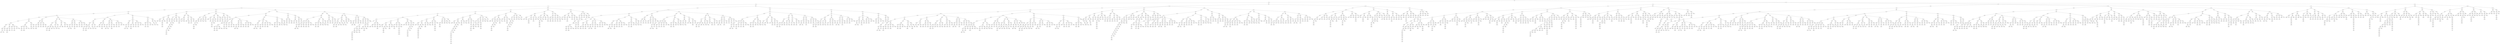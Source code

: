// this graph is incomplete - plain breadth first search doesn't explore all connections
digraph g {"1:0" -> "2:0"; "2:0" -> "4:0"; "1:0" -> "4:1"; "4:1" -> "2:1"; "2:1" -> "1:1"; "2:0" -> "5:1"; "4:0" -> "7:1"; "4:0" -> "8:0"; "4:1" -> "8:1"; "8:1" -> "5:0"; "5:0" -> "10:0"; "5:1" -> "10:1"; "10:1" -> "7:0"; "1:1" -> "10:2"; "10:2" -> "5:2"; "8:0" -> "11:1"; "2:1" -> "11:2"; "10:0" -> "13:1"; "4:1" -> "13:2"; "7:0" -> "14:0"; "7:1" -> "14:1"; "14:1" -> "11:0"; "5:1" -> "14:2"; "14:2" -> "7:2"; "8:0" -> "16:0"; "8:1" -> "16:1"; "16:1" -> "13:0"; "7:1" -> "16:2"; "16:2" -> "8:2"; "8:2" -> "4:2"; "4:2" -> "2:2"; "2:2" -> "1:2"; "14:0" -> "17:1"; "8:1" -> "17:2"; "16:0" -> "19:1"; "10:1" -> "19:2"; "10:0" -> "20:0"; "10:1" -> "20:1"; "20:1" -> "17:0"; "10:2" -> "20:2"; "11:0" -> "22:0"; "11:1" -> "22:1"; "22:1" -> "19:0"; "11:2" -> "22:2"; "20:0" -> "23:1"; "14:1" -> "23:2"; "22:0" -> "25:1"; "16:1" -> "25:2"; "13:0" -> "26:0"; "13:1" -> "26:1"; "26:1" -> "23:0"; "13:2" -> "26:2"; "14:0" -> "28:0"; "14:1" -> "28:1"; "28:1" -> "25:0"; "14:2" -> "28:2"; "1:2" -> "28:3"; "28:3" -> "14:3"; "14:3" -> "7:3"; "26:0" -> "29:1"; "20:1" -> "29:2"; "2:2" -> "29:3"; "28:0" -> "31:1"; "22:1" -> "31:2"; "4:2" -> "31:3"; "16:0" -> "32:0"; "16:1" -> "32:1"; "32:1" -> "29:0"; "16:2" -> "32:2"; "5:2" -> "32:3"; "32:3" -> "16:3"; "16:3" -> "8:3"; "8:3" -> "4:3"; "4:3" -> "2:3"; "2:3" -> "1:3"; "17:0" -> "34:0"; "17:1" -> "34:1"; "34:1" -> "31:0"; "17:2" -> "34:2"; "7:2" -> "34:3"; "34:3" -> "17:3"; "32:0" -> "35:1"; "26:1" -> "35:2"; "8:2" -> "35:3"; "34:0" -> "37:1"; "28:1" -> "37:2"; "10:2" -> "37:3"; "19:0" -> "38:0"; "19:1" -> "38:1"; "38:1" -> "35:0"; "19:2" -> "38:2"; "11:2" -> "38:3"; "38:3" -> "19:3"; "20:0" -> "40:0"; "20:1" -> "40:1"; "40:1" -> "37:0"; "20:2" -> "40:2"; "13:2" -> "40:3"; "40:3" -> "20:3"; "20:3" -> "10:3"; "10:3" -> "5:3"; "38:0" -> "41:1"; "32:1" -> "41:2"; "14:2" -> "41:3"; "40:0" -> "43:1"; "34:1" -> "43:2"; "16:2" -> "43:3"; "22:0" -> "44:0"; "22:1" -> "44:1"; "44:1" -> "41:0"; "22:2" -> "44:2"; "17:2" -> "44:3"; "44:3" -> "22:3"; "22:3" -> "11:3"; "23:0" -> "46:0"; "23:1" -> "46:1"; "46:1" -> "43:0"; "23:2" -> "46:2"; "19:2" -> "46:3"; "46:3" -> "23:3"; "44:0" -> "47:1"; "38:1" -> "47:2"; "20:2" -> "47:3"; "46:0" -> "49:1"; "40:1" -> "49:2"; "22:2" -> "49:3"; "25:0" -> "50:0"; "25:1" -> "50:1"; "50:1" -> "47:0"; "25:2" -> "50:2"; "23:2" -> "50:3"; "50:3" -> "25:3"; "26:0" -> "52:0"; "26:1" -> "52:1"; "52:1" -> "49:0"; "26:2" -> "52:2"; "25:2" -> "52:3"; "52:3" -> "26:3"; "26:3" -> "13:3"; "50:0" -> "53:1"; "44:1" -> "53:2"; "26:2" -> "53:3"; "52:0" -> "55:1"; "46:1" -> "55:2"; "28:2" -> "55:3"; "28:0" -> "56:0"; "28:1" -> "56:1"; "56:1" -> "53:0"; "28:2" -> "56:2"; "28:3" -> "56:3"; "29:0" -> "58:0"; "29:1" -> "58:1"; "58:1" -> "55:0"; "29:2" -> "58:2"; "29:3" -> "58:3"; "56:0" -> "59:1"; "50:1" -> "59:2"; "32:2" -> "59:3"; "58:0" -> "61:1"; "52:1" -> "61:2"; "34:2" -> "61:3"; "31:0" -> "62:0"; "31:1" -> "62:1"; "62:1" -> "59:0"; "31:2" -> "62:2"; "31:3" -> "62:3"; "32:0" -> "64:0"; "32:1" -> "64:1"; "64:1" -> "61:0"; "32:2" -> "64:2"; "32:3" -> "64:3"; "62:0" -> "65:1"; "56:1" -> "65:2"; "38:2" -> "65:3"; "64:0" -> "67:1"; "58:1" -> "67:2"; "40:2" -> "67:3"; "34:0" -> "68:0"; "34:1" -> "68:1"; "68:1" -> "65:0"; "34:2" -> "68:2"; "34:3" -> "68:3"; "35:0" -> "70:0"; "35:1" -> "70:1"; "70:1" -> "67:0"; "35:2" -> "70:2"; "35:3" -> "70:3"; "68:0" -> "71:1"; "62:1" -> "71:2"; "44:2" -> "71:3"; "70:0" -> "73:1"; "64:1" -> "73:2"; "46:2" -> "73:3"; "37:0" -> "74:0"; "37:1" -> "74:1"; "74:1" -> "71:0"; "37:2" -> "74:2"; "37:3" -> "74:3"; "38:0" -> "76:0"; "38:1" -> "76:1"; "76:1" -> "73:0"; "38:2" -> "76:2"; "38:3" -> "76:3"; "74:0" -> "77:1"; "68:1" -> "77:2"; "50:2" -> "77:3"; "76:0" -> "79:1"; "70:1" -> "79:2"; "52:2" -> "79:3"; "40:0" -> "80:0"; "40:1" -> "80:1"; "80:1" -> "77:0"; "40:2" -> "80:2"; "40:3" -> "80:3"; "41:0" -> "82:0"; "41:1" -> "82:1"; "82:1" -> "79:0"; "41:2" -> "82:2"; "41:3" -> "82:3"; "1:3" -> "82:4"; "82:4" -> "41:4"; "80:0" -> "83:1"; "74:1" -> "83:2"; "56:2" -> "83:3"; "2:3" -> "83:4"; "82:0" -> "85:1"; "76:1" -> "85:2"; "58:2" -> "85:3"; "4:3" -> "85:4"; "43:0" -> "86:0"; "43:1" -> "86:1"; "86:1" -> "83:0"; "43:2" -> "86:2"; "43:3" -> "86:3"; "5:3" -> "86:4"; "86:4" -> "43:4"; "44:0" -> "88:0"; "44:1" -> "88:1"; "88:1" -> "85:0"; "44:2" -> "88:2"; "44:3" -> "88:3"; "7:3" -> "88:4"; "88:4" -> "44:4"; "44:4" -> "22:4"; "22:4" -> "11:4"; "86:0" -> "89:1"; "80:1" -> "89:2"; "62:2" -> "89:3"; "8:3" -> "89:4"; "88:0" -> "91:1"; "82:1" -> "91:2"; "64:2" -> "91:3"; "10:3" -> "91:4"; "46:0" -> "92:0"; "46:1" -> "92:1"; "92:1" -> "89:0"; "46:2" -> "92:2"; "46:3" -> "92:3"; "11:3" -> "92:4"; "92:4" -> "46:4"; "46:4" -> "23:4"; "47:0" -> "94:0"; "47:1" -> "94:1"; "94:1" -> "91:0"; "47:2" -> "94:2"; "47:3" -> "94:3"; "13:3" -> "94:4"; "94:4" -> "47:4"; "92:0" -> "95:1"; "86:1" -> "95:2"; "68:2" -> "95:3"; "14:3" -> "95:4"; "94:0" -> "97:1"; "88:1" -> "97:2"; "70:2" -> "97:3"; "16:3" -> "97:4"; "49:0" -> "98:0"; "49:1" -> "98:1"; "98:1" -> "95:0"; "49:2" -> "98:2"; "49:3" -> "98:3"; "17:3" -> "98:4"; "98:4" -> "49:4"; "50:0" -> "100:0"; "50:1" -> "100:1"; "100:1" -> "97:0"; "50:2" -> "100:2"; "50:3" -> "100:3"; "19:3" -> "100:4"; "100:4" -> "50:4"; "50:4" -> "25:4"; "98:0" -> "101:1"; "92:1" -> "101:2"; "74:2" -> "101:3"; "20:3" -> "101:4"; "100:0" -> "103:1"; "94:1" -> "103:2"; "76:2" -> "103:3"; "22:3" -> "103:4"; "52:0" -> "104:0"; "52:1" -> "104:1"; "104:1" -> "101:0"; "52:2" -> "104:2"; "52:3" -> "104:3"; "23:3" -> "104:4"; "104:4" -> "52:4"; "52:4" -> "26:4"; "26:4" -> "13:4"; "53:0" -> "106:0"; "53:1" -> "106:1"; "106:1" -> "103:0"; "53:2" -> "106:2"; "53:3" -> "106:3"; "25:3" -> "106:4"; "106:4" -> "53:4"; "104:0" -> "107:1"; "98:1" -> "107:2"; "80:2" -> "107:3"; "26:3" -> "107:4"; "106:0" -> "109:1"; "100:1" -> "109:2"; "82:2" -> "109:3"; "28:3" -> "109:4"; "55:0" -> "110:0"; "55:1" -> "110:1"; "110:1" -> "107:0"; "55:2" -> "110:2"; "55:3" -> "110:3"; "29:3" -> "110:4"; "110:4" -> "55:4"; "56:0" -> "112:0"; "56:1" -> "112:1"; "112:1" -> "109:0"; "56:2" -> "112:2"; "56:3" -> "112:3"; "31:3" -> "112:4"; "112:4" -> "56:4"; "56:4" -> "28:4"; "28:4" -> "14:4"; "14:4" -> "7:4"; "110:0" -> "113:1"; "104:1" -> "113:2"; "86:2" -> "113:3"; "32:3" -> "113:4"; "112:0" -> "115:1"; "106:1" -> "115:2"; "88:2" -> "115:3"; "34:3" -> "115:4"; "58:0" -> "116:0"; "58:1" -> "116:1"; "116:1" -> "113:0"; "58:2" -> "116:2"; "58:3" -> "116:3"; "35:3" -> "116:4"; "116:4" -> "58:4"; "58:4" -> "29:4"; "59:0" -> "118:0"; "59:1" -> "118:1"; "118:1" -> "115:0"; "59:2" -> "118:2"; "59:3" -> "118:3"; "37:3" -> "118:4"; "118:4" -> "59:4"; "116:0" -> "119:1"; "110:1" -> "119:2"; "92:2" -> "119:3"; "38:3" -> "119:4"; "118:0" -> "121:1"; "112:1" -> "121:2"; "94:2" -> "121:3"; "40:3" -> "121:4"; "61:0" -> "122:0"; "61:1" -> "122:1"; "122:1" -> "119:0"; "61:2" -> "122:2"; "61:3" -> "122:3"; "41:3" -> "122:4"; "122:4" -> "61:4"; "62:0" -> "124:0"; "62:1" -> "124:1"; "124:1" -> "121:0"; "62:2" -> "124:2"; "62:3" -> "124:3"; "43:3" -> "124:4"; "124:4" -> "62:4"; "62:4" -> "31:4"; "122:0" -> "125:1"; "116:1" -> "125:2"; "98:2" -> "125:3"; "44:3" -> "125:4"; "124:0" -> "127:1"; "118:1" -> "127:2"; "100:2" -> "127:3"; "46:3" -> "127:4"; "64:0" -> "128:0"; "64:1" -> "128:1"; "128:1" -> "125:0"; "64:2" -> "128:2"; "64:3" -> "128:3"; "47:3" -> "128:4"; "128:4" -> "64:4"; "64:4" -> "32:4"; "32:4" -> "16:4"; "16:4" -> "8:4"; "8:4" -> "4:4"; "4:4" -> "2:4"; "2:4" -> "1:4"; "65:0" -> "130:0"; "65:1" -> "130:1"; "130:1" -> "127:0"; "65:2" -> "130:2"; "65:3" -> "130:3"; "49:3" -> "130:4"; "130:4" -> "65:4"; "128:0" -> "131:1"; "122:1" -> "131:2"; "104:2" -> "131:3"; "50:3" -> "131:4"; "130:0" -> "133:1"; "124:1" -> "133:2"; "106:2" -> "133:3"; "52:3" -> "133:4"; "67:0" -> "134:0"; "67:1" -> "134:1"; "134:1" -> "131:0"; "67:2" -> "134:2"; "67:3" -> "134:3"; "53:3" -> "134:4"; "134:4" -> "67:4"; "68:0" -> "136:0"; "68:1" -> "136:1"; "136:1" -> "133:0"; "68:2" -> "136:2"; "68:3" -> "136:3"; "55:3" -> "136:4"; "136:4" -> "68:4"; "68:4" -> "34:4"; "34:4" -> "17:4"; "134:0" -> "137:1"; "128:1" -> "137:2"; "110:2" -> "137:3"; "56:3" -> "137:4"; "136:0" -> "139:1"; "130:1" -> "139:2"; "112:2" -> "139:3"; "58:3" -> "139:4"; "70:0" -> "140:0"; "70:1" -> "140:1"; "140:1" -> "137:0"; "70:2" -> "140:2"; "70:3" -> "140:3"; "59:3" -> "140:4"; "140:4" -> "70:4"; "70:4" -> "35:4"; "71:0" -> "142:0"; "71:1" -> "142:1"; "142:1" -> "139:0"; "71:2" -> "142:2"; "71:3" -> "142:3"; "61:3" -> "142:4"; "142:4" -> "71:4"; "140:0" -> "143:1"; "134:1" -> "143:2"; "116:2" -> "143:3"; "62:3" -> "143:4"; "142:0" -> "145:1"; "136:1" -> "145:2"; "118:2" -> "145:3"; "64:3" -> "145:4"; "73:0" -> "146:0"; "73:1" -> "146:1"; "146:1" -> "143:0"; "73:2" -> "146:2"; "73:3" -> "146:3"; "65:3" -> "146:4"; "146:4" -> "73:4"; "74:0" -> "148:0"; "74:1" -> "148:1"; "148:1" -> "145:0"; "74:2" -> "148:2"; "74:3" -> "148:3"; "67:3" -> "148:4"; "148:4" -> "74:4"; "74:4" -> "37:4"; "146:0" -> "149:1"; "140:1" -> "149:2"; "122:2" -> "149:3"; "68:3" -> "149:4"; "148:0" -> "151:1"; "142:1" -> "151:2"; "124:2" -> "151:3"; "70:3" -> "151:4"; "76:0" -> "152:0"; "76:1" -> "152:1"; "152:1" -> "149:0"; "76:2" -> "152:2"; "76:3" -> "152:3"; "71:3" -> "152:4"; "152:4" -> "76:4"; "76:4" -> "38:4"; "38:4" -> "19:4"; "77:0" -> "154:0"; "77:1" -> "154:1"; "154:1" -> "151:0"; "77:2" -> "154:2"; "77:3" -> "154:3"; "73:3" -> "154:4"; "154:4" -> "77:4"; "152:0" -> "155:1"; "146:1" -> "155:2"; "128:2" -> "155:3"; "74:3" -> "155:4"; "154:0" -> "157:1"; "148:1" -> "157:2"; "130:2" -> "157:3"; "76:3" -> "157:4"; "79:0" -> "158:0"; "79:1" -> "158:1"; "158:1" -> "155:0"; "79:2" -> "158:2"; "79:3" -> "158:3"; "77:3" -> "158:4"; "158:4" -> "79:4"; "80:0" -> "160:0"; "80:1" -> "160:1"; "160:1" -> "157:0"; "80:2" -> "160:2"; "80:3" -> "160:3"; "79:3" -> "160:4"; "160:4" -> "80:4"; "80:4" -> "40:4"; "40:4" -> "20:4"; "20:4" -> "10:4"; "10:4" -> "5:4"; "158:0" -> "161:1"; "152:1" -> "161:2"; "134:2" -> "161:3"; "80:3" -> "161:4"; "160:0" -> "163:1"; "154:1" -> "163:2"; "136:2" -> "163:3"; "82:3" -> "163:4"; "82:0" -> "164:0"; "82:1" -> "164:1"; "164:1" -> "161:0"; "82:2" -> "164:2"; "82:3" -> "164:3"; "82:4" -> "164:4"; "83:0" -> "166:0"; "83:1" -> "166:1"; "166:1" -> "163:0"; "83:2" -> "166:2"; "83:3" -> "166:3"; "83:4" -> "166:4"; "164:0" -> "167:1"; "158:1" -> "167:2"; "140:2" -> "167:3"; "86:3" -> "167:4"; "166:0" -> "169:1"; "160:1" -> "169:2"; "142:2" -> "169:3"; "88:3" -> "169:4"; "85:0" -> "170:0"; "85:1" -> "170:1"; "170:1" -> "167:0"; "85:2" -> "170:2"; "85:3" -> "170:3"; "85:4" -> "170:4"; "86:0" -> "172:0"; "86:1" -> "172:1"; "172:1" -> "169:0"; "86:2" -> "172:2"; "86:3" -> "172:3"; "86:4" -> "172:4"; "170:0" -> "173:1"; "164:1" -> "173:2"; "146:2" -> "173:3"; "92:3" -> "173:4"; "172:0" -> "175:1"; "166:1" -> "175:2"; "148:2" -> "175:3"; "94:3" -> "175:4"; "88:0" -> "176:0"; "88:1" -> "176:1"; "176:1" -> "173:0"; "88:2" -> "176:2"; "88:3" -> "176:3"; "88:4" -> "176:4"; "89:0" -> "178:0"; "89:1" -> "178:1"; "178:1" -> "175:0"; "89:2" -> "178:2"; "89:3" -> "178:3"; "89:4" -> "178:4"; "176:0" -> "179:1"; "170:1" -> "179:2"; "152:2" -> "179:3"; "98:3" -> "179:4"; "178:0" -> "181:1"; "172:1" -> "181:2"; "154:2" -> "181:3"; "100:3" -> "181:4"; "91:0" -> "182:0"; "91:1" -> "182:1"; "182:1" -> "179:0"; "91:2" -> "182:2"; "91:3" -> "182:3"; "91:4" -> "182:4"; "92:0" -> "184:0"; "92:1" -> "184:1"; "184:1" -> "181:0"; "92:2" -> "184:2"; "92:3" -> "184:3"; "92:4" -> "184:4"; "182:0" -> "185:1"; "176:1" -> "185:2"; "158:2" -> "185:3"; "104:3" -> "185:4"; "184:0" -> "187:1"; "178:1" -> "187:2"; "160:2" -> "187:3"; "106:3" -> "187:4"; "94:0" -> "188:0"; "94:1" -> "188:1"; "188:1" -> "185:0"; "94:2" -> "188:2"; "94:3" -> "188:3"; "94:4" -> "188:4"; "95:0" -> "190:0"; "95:1" -> "190:1"; "190:1" -> "187:0"; "95:2" -> "190:2"; "95:3" -> "190:3"; "95:4" -> "190:4"; "188:0" -> "191:1"; "182:1" -> "191:2"; "164:2" -> "191:3"; "110:3" -> "191:4"; "190:0" -> "193:1"; "184:1" -> "193:2"; "166:2" -> "193:3"; "112:3" -> "193:4"; "97:0" -> "194:0"; "97:1" -> "194:1"; "194:1" -> "191:0"; "97:2" -> "194:2"; "97:3" -> "194:3"; "97:4" -> "194:4"; "98:0" -> "196:0"; "98:1" -> "196:1"; "196:1" -> "193:0"; "98:2" -> "196:2"; "98:3" -> "196:3"; "98:4" -> "196:4"; "194:0" -> "197:1"; "188:1" -> "197:2"; "170:2" -> "197:3"; "116:3" -> "197:4"; "196:0" -> "199:1"; "190:1" -> "199:2"; "172:2" -> "199:3"; "118:3" -> "199:4"; "100:0" -> "200:0"; "100:1" -> "200:1"; "200:1" -> "197:0"; "100:2" -> "200:2"; "100:3" -> "200:3"; "100:4" -> "200:4"; "101:0" -> "202:0"; "101:1" -> "202:1"; "202:1" -> "199:0"; "101:2" -> "202:2"; "101:3" -> "202:3"; "101:4" -> "202:4"; "200:0" -> "203:1"; "194:1" -> "203:2"; "176:2" -> "203:3"; "122:3" -> "203:4"; "202:0" -> "205:1"; "196:1" -> "205:2"; "178:2" -> "205:3"; "124:3" -> "205:4"; "103:0" -> "206:0"; "103:1" -> "206:1"; "206:1" -> "203:0"; "103:2" -> "206:2"; "103:3" -> "206:3"; "103:4" -> "206:4"; "104:0" -> "208:0"; "104:1" -> "208:1"; "208:1" -> "205:0"; "104:2" -> "208:2"; "104:3" -> "208:3"; "104:4" -> "208:4"; "206:0" -> "209:1"; "200:1" -> "209:2"; "182:2" -> "209:3"; "128:3" -> "209:4"; "208:0" -> "211:1"; "202:1" -> "211:2"; "184:2" -> "211:3"; "130:3" -> "211:4"; "106:0" -> "212:0"; "106:1" -> "212:1"; "212:1" -> "209:0"; "106:2" -> "212:2"; "106:3" -> "212:3"; "106:4" -> "212:4"; "107:0" -> "214:0"; "107:1" -> "214:1"; "214:1" -> "211:0"; "107:2" -> "214:2"; "107:3" -> "214:3"; "107:4" -> "214:4"; "212:0" -> "215:1"; "206:1" -> "215:2"; "188:2" -> "215:3"; "134:3" -> "215:4"; "214:0" -> "217:1"; "208:1" -> "217:2"; "190:2" -> "217:3"; "136:3" -> "217:4"; "109:0" -> "218:0"; "109:1" -> "218:1"; "218:1" -> "215:0"; "109:2" -> "218:2"; "109:3" -> "218:3"; "109:4" -> "218:4"; "110:0" -> "220:0"; "110:1" -> "220:1"; "220:1" -> "217:0"; "110:2" -> "220:2"; "110:3" -> "220:3"; "110:4" -> "220:4"; "218:0" -> "221:1"; "212:1" -> "221:2"; "194:2" -> "221:3"; "140:3" -> "221:4"; "220:0" -> "223:1"; "214:1" -> "223:2"; "196:2" -> "223:3"; "142:3" -> "223:4"; "112:0" -> "224:0"; "112:1" -> "224:1"; "224:1" -> "221:0"; "112:2" -> "224:2"; "112:3" -> "224:3"; "112:4" -> "224:4"; "113:0" -> "226:0"; "113:1" -> "226:1"; "226:1" -> "223:0"; "113:2" -> "226:2"; "113:3" -> "226:3"; "113:4" -> "226:4"; "224:0" -> "227:1"; "218:1" -> "227:2"; "200:2" -> "227:3"; "146:3" -> "227:4"; "226:0" -> "229:1"; "220:1" -> "229:2"; "202:2" -> "229:3"; "148:3" -> "229:4"; "115:0" -> "230:0"; "115:1" -> "230:1"; "230:1" -> "227:0"; "115:2" -> "230:2"; "115:3" -> "230:3"; "115:4" -> "230:4"; "116:0" -> "232:0"; "116:1" -> "232:1"; "232:1" -> "229:0"; "116:2" -> "232:2"; "116:3" -> "232:3"; "116:4" -> "232:4"; "230:0" -> "233:1"; "224:1" -> "233:2"; "206:2" -> "233:3"; "152:3" -> "233:4"; "232:0" -> "235:1"; "226:1" -> "235:2"; "208:2" -> "235:3"; "154:3" -> "235:4"; "118:0" -> "236:0"; "118:1" -> "236:1"; "236:1" -> "233:0"; "118:2" -> "236:2"; "118:3" -> "236:3"; "118:4" -> "236:4"; "119:0" -> "238:0"; "119:1" -> "238:1"; "238:1" -> "235:0"; "119:2" -> "238:2"; "119:3" -> "238:3"; "119:4" -> "238:4"; "236:0" -> "239:1"; "230:1" -> "239:2"; "212:2" -> "239:3"; "158:3" -> "239:4"; "238:0" -> "241:1"; "232:1" -> "241:2"; "214:2" -> "241:3"; "160:3" -> "241:4"; "121:0" -> "242:0"; "121:1" -> "242:1"; "242:1" -> "239:0"; "121:2" -> "242:2"; "121:3" -> "242:3"; "121:4" -> "242:4"; "122:0" -> "244:0"; "122:1" -> "244:1"; "244:1" -> "241:0"; "122:2" -> "244:2"; "122:3" -> "244:3"; "122:4" -> "244:4"; "1:4" -> "244:5"; "244:5" -> "122:5"; "122:5" -> "61:5"; "242:0" -> "245:1"; "236:1" -> "245:2"; "218:2" -> "245:3"; "164:3" -> "245:4"; "2:4" -> "245:5"; "244:0" -> "247:1"; "238:1" -> "247:2"; "220:2" -> "247:3"; "166:3" -> "247:4"; "4:4" -> "247:5"; "124:0" -> "248:0"; "124:1" -> "248:1"; "248:1" -> "245:0"; "124:2" -> "248:2"; "124:3" -> "248:3"; "124:4" -> "248:4"; "5:4" -> "248:5"; "248:5" -> "124:5"; "124:5" -> "62:5"; "62:5" -> "31:5"; "125:0" -> "250:0"; "125:1" -> "250:1"; "250:1" -> "247:0"; "125:2" -> "250:2"; "125:3" -> "250:3"; "125:4" -> "250:4"; "7:4" -> "250:5"; "250:5" -> "125:5"; "248:0" -> "251:1"; "242:1" -> "251:2"; "224:2" -> "251:3"; "170:3" -> "251:4"; "8:4" -> "251:5"; "250:0" -> "253:1"; "244:1" -> "253:2"; "226:2" -> "253:3"; "172:3" -> "253:4"; "10:4" -> "253:5"; "127:0" -> "254:0"; "127:1" -> "254:1"; "254:1" -> "251:0"; "127:2" -> "254:2"; "127:3" -> "254:3"; "127:4" -> "254:4"; "11:4" -> "254:5"; "254:5" -> "127:5"; "128:0" -> "256:0"; "128:1" -> "256:1"; "256:1" -> "253:0"; "128:2" -> "256:2"; "128:3" -> "256:3"; "128:4" -> "256:4"; "13:4" -> "256:5"; "256:5" -> "128:5"; "128:5" -> "64:5"; "64:5" -> "32:5"; "32:5" -> "16:5"; "16:5" -> "8:5"; "8:5" -> "4:5"; "4:5" -> "2:5"; "2:5" -> "1:5"; "254:0" -> "257:1"; "248:1" -> "257:2"; "230:2" -> "257:3"; "176:3" -> "257:4"; "14:4" -> "257:5"; "256:0" -> "259:1"; "250:1" -> "259:2"; "232:2" -> "259:3"; "178:3" -> "259:4"; "16:4" -> "259:5"; "130:0" -> "260:0"; "130:1" -> "260:1"; "260:1" -> "257:0"; "130:2" -> "260:2"; "130:3" -> "260:3"; "130:4" -> "260:4"; "17:4" -> "260:5"; "260:5" -> "130:5"; "130:5" -> "65:5"; "131:0" -> "262:0"; "131:1" -> "262:1"; "262:1" -> "259:0"; "131:2" -> "262:2"; "131:3" -> "262:3"; "131:4" -> "262:4"; "19:4" -> "262:5"; "262:5" -> "131:5"; "260:0" -> "263:1"; "254:1" -> "263:2"; "236:2" -> "263:3"; "182:3" -> "263:4"; "20:4" -> "263:5"; "262:0" -> "265:1"; "256:1" -> "265:2"; "238:2" -> "265:3"; "184:3" -> "265:4"; "22:4" -> "265:5"; "133:0" -> "266:0"; "133:1" -> "266:1"; "266:1" -> "263:0"; "133:2" -> "266:2"; "133:3" -> "266:3"; "133:4" -> "266:4"; "23:4" -> "266:5"; "266:5" -> "133:5"; "134:0" -> "268:0"; "134:1" -> "268:1"; "268:1" -> "265:0"; "134:2" -> "268:2"; "134:3" -> "268:3"; "134:4" -> "268:4"; "25:4" -> "268:5"; "268:5" -> "134:5"; "134:5" -> "67:5"; "266:0" -> "269:1"; "260:1" -> "269:2"; "242:2" -> "269:3"; "188:3" -> "269:4"; "26:4" -> "269:5"; "268:0" -> "271:1"; "262:1" -> "271:2"; "244:2" -> "271:3"; "190:3" -> "271:4"; "28:4" -> "271:5"; "136:0" -> "272:0"; "136:1" -> "272:1"; "272:1" -> "269:0"; "136:2" -> "272:2"; "136:3" -> "272:3"; "136:4" -> "272:4"; "29:4" -> "272:5"; "272:5" -> "136:5"; "136:5" -> "68:5"; "68:5" -> "34:5"; "34:5" -> "17:5"; "137:0" -> "274:0"; "137:1" -> "274:1"; "274:1" -> "271:0"; "137:2" -> "274:2"; "137:3" -> "274:3"; "137:4" -> "274:4"; "31:4" -> "274:5"; "274:5" -> "137:5"; "272:0" -> "275:1"; "266:1" -> "275:2"; "248:2" -> "275:3"; "194:3" -> "275:4"; "32:4" -> "275:5"; "274:0" -> "277:1"; "268:1" -> "277:2"; "250:2" -> "277:3"; "196:3" -> "277:4"; "34:4" -> "277:5"; "139:0" -> "278:0"; "139:1" -> "278:1"; "278:1" -> "275:0"; "139:2" -> "278:2"; "139:3" -> "278:3"; "139:4" -> "278:4"; "35:4" -> "278:5"; "278:5" -> "139:5"; "140:0" -> "280:0"; "140:1" -> "280:1"; "280:1" -> "277:0"; "140:2" -> "280:2"; "140:3" -> "280:3"; "140:4" -> "280:4"; "37:4" -> "280:5"; "280:5" -> "140:5"; "140:5" -> "70:5"; "70:5" -> "35:5"; "278:0" -> "281:1"; "272:1" -> "281:2"; "254:2" -> "281:3"; "200:3" -> "281:4"; "38:4" -> "281:5"; "280:0" -> "283:1"; "274:1" -> "283:2"; "256:2" -> "283:3"; "202:3" -> "283:4"; "40:4" -> "283:5"; "142:0" -> "284:0"; "142:1" -> "284:1"; "284:1" -> "281:0"; "142:2" -> "284:2"; "142:3" -> "284:3"; "142:4" -> "284:4"; "41:4" -> "284:5"; "284:5" -> "142:5"; "142:5" -> "71:5"; "143:0" -> "286:0"; "143:1" -> "286:1"; "286:1" -> "283:0"; "143:2" -> "286:2"; "143:3" -> "286:3"; "143:4" -> "286:4"; "43:4" -> "286:5"; "286:5" -> "143:5"; "284:0" -> "287:1"; "278:1" -> "287:2"; "260:2" -> "287:3"; "206:3" -> "287:4"; "44:4" -> "287:5"; "286:0" -> "289:1"; "280:1" -> "289:2"; "262:2" -> "289:3"; "208:3" -> "289:4"; "46:4" -> "289:5"; "145:0" -> "290:0"; "145:1" -> "290:1"; "290:1" -> "287:0"; "145:2" -> "290:2"; "145:3" -> "290:3"; "145:4" -> "290:4"; "47:4" -> "290:5"; "290:5" -> "145:5"; "146:0" -> "292:0"; "146:1" -> "292:1"; "292:1" -> "289:0"; "146:2" -> "292:2"; "146:3" -> "292:3"; "146:4" -> "292:4"; "49:4" -> "292:5"; "292:5" -> "146:5"; "146:5" -> "73:5"; "290:0" -> "293:1"; "284:1" -> "293:2"; "266:2" -> "293:3"; "212:3" -> "293:4"; "50:4" -> "293:5"; "292:0" -> "295:1"; "286:1" -> "295:2"; "268:2" -> "295:3"; "214:3" -> "295:4"; "52:4" -> "295:5"; "148:0" -> "296:0"; "148:1" -> "296:1"; "296:1" -> "293:0"; "148:2" -> "296:2"; "148:3" -> "296:3"; "148:4" -> "296:4"; "53:4" -> "296:5"; "296:5" -> "148:5"; "148:5" -> "74:5"; "74:5" -> "37:5"; "149:0" -> "298:0"; "149:1" -> "298:1"; "298:1" -> "295:0"; "149:2" -> "298:2"; "149:3" -> "298:3"; "149:4" -> "298:4"; "55:4" -> "298:5"; "298:5" -> "149:5"; "296:0" -> "299:1"; "290:1" -> "299:2"; "272:2" -> "299:3"; "218:3" -> "299:4"; "56:4" -> "299:5"; "298:0" -> "301:1"; "292:1" -> "301:2"; "274:2" -> "301:3"; "220:3" -> "301:4"; "58:4" -> "301:5"; "151:0" -> "302:0"; "151:1" -> "302:1"; "302:1" -> "299:0"; "151:2" -> "302:2"; "151:3" -> "302:3"; "151:4" -> "302:4"; "59:4" -> "302:5"; "302:5" -> "151:5"; "152:0" -> "304:0"; "152:1" -> "304:1"; "304:1" -> "301:0"; "152:2" -> "304:2"; "152:3" -> "304:3"; "152:4" -> "304:4"; "61:4" -> "304:5"; "304:5" -> "152:5"; "152:5" -> "76:5"; "76:5" -> "38:5"; "38:5" -> "19:5"; "302:0" -> "305:1"; "296:1" -> "305:2"; "278:2" -> "305:3"; "224:3" -> "305:4"; "62:4" -> "305:5"; "304:0" -> "307:1"; "298:1" -> "307:2"; "280:2" -> "307:3"; "226:3" -> "307:4"; "64:4" -> "307:5"; "154:0" -> "308:0"; "154:1" -> "308:1"; "308:1" -> "305:0"; "154:2" -> "308:2"; "154:3" -> "308:3"; "154:4" -> "308:4"; "65:4" -> "308:5"; "308:5" -> "154:5"; "154:5" -> "77:5"; "155:0" -> "310:0"; "155:1" -> "310:1"; "310:1" -> "307:0"; "155:2" -> "310:2"; "155:3" -> "310:3"; "155:4" -> "310:4"; "67:4" -> "310:5"; "310:5" -> "155:5"; "308:0" -> "311:1"; "302:1" -> "311:2"; "284:2" -> "311:3"; "230:3" -> "311:4"; "68:4" -> "311:5"; "310:0" -> "313:1"; "304:1" -> "313:2"; "286:2" -> "313:3"; "232:3" -> "313:4"; "70:4" -> "313:5"; "157:0" -> "314:0"; "157:1" -> "314:1"; "314:1" -> "311:0"; "157:2" -> "314:2"; "157:3" -> "314:3"; "157:4" -> "314:4"; "71:4" -> "314:5"; "314:5" -> "157:5"; "158:0" -> "316:0"; "158:1" -> "316:1"; "316:1" -> "313:0"; "158:2" -> "316:2"; "158:3" -> "316:3"; "158:4" -> "316:4"; "73:4" -> "316:5"; "316:5" -> "158:5"; "158:5" -> "79:5"; "314:0" -> "317:1"; "308:1" -> "317:2"; "290:2" -> "317:3"; "236:3" -> "317:4"; "74:4" -> "317:5"; "316:0" -> "319:1"; "310:1" -> "319:2"; "292:2" -> "319:3"; "238:3" -> "319:4"; "76:4" -> "319:5"; "160:0" -> "320:0"; "160:1" -> "320:1"; "320:1" -> "317:0"; "160:2" -> "320:2"; "160:3" -> "320:3"; "160:4" -> "320:4"; "77:4" -> "320:5"; "320:5" -> "160:5"; "160:5" -> "80:5"; "80:5" -> "40:5"; "40:5" -> "20:5"; "20:5" -> "10:5"; "10:5" -> "5:5"; "161:0" -> "322:0"; "161:1" -> "322:1"; "322:1" -> "319:0"; "161:2" -> "322:2"; "161:3" -> "322:3"; "161:4" -> "322:4"; "79:4" -> "322:5"; "322:5" -> "161:5"; "320:0" -> "323:1"; "314:1" -> "323:2"; "296:2" -> "323:3"; "242:3" -> "323:4"; "80:4" -> "323:5"; "322:0" -> "325:1"; "316:1" -> "325:2"; "298:2" -> "325:3"; "244:3" -> "325:4"; "82:4" -> "325:5"; "163:0" -> "326:0"; "163:1" -> "326:1"; "326:1" -> "323:0"; "163:2" -> "326:2"; "163:3" -> "326:3"; "163:4" -> "326:4"; "83:4" -> "326:5"; "326:5" -> "163:5"; "164:0" -> "328:0"; "164:1" -> "328:1"; "328:1" -> "325:0"; "164:2" -> "328:2"; "164:3" -> "328:3"; "164:4" -> "328:4"; "85:4" -> "328:5"; "328:5" -> "164:5"; "164:5" -> "82:5"; "82:5" -> "41:5"; "326:0" -> "329:1"; "320:1" -> "329:2"; "302:2" -> "329:3"; "248:3" -> "329:4"; "86:4" -> "329:5"; "328:0" -> "331:1"; "322:1" -> "331:2"; "304:2" -> "331:3"; "250:3" -> "331:4"; "88:4" -> "331:5"; "166:0" -> "332:0"; "166:1" -> "332:1"; "332:1" -> "329:0"; "166:2" -> "332:2"; "166:3" -> "332:3"; "166:4" -> "332:4"; "89:4" -> "332:5"; "332:5" -> "166:5"; "166:5" -> "83:5"; "167:0" -> "334:0"; "167:1" -> "334:1"; "334:1" -> "331:0"; "167:2" -> "334:2"; "167:3" -> "334:3"; "167:4" -> "334:4"; "91:4" -> "334:5"; "334:5" -> "167:5"; "332:0" -> "335:1"; "326:1" -> "335:2"; "308:2" -> "335:3"; "254:3" -> "335:4"; "92:4" -> "335:5"; "334:0" -> "337:1"; "328:1" -> "337:2"; "310:2" -> "337:3"; "256:3" -> "337:4"; "94:4" -> "337:5"; "169:0" -> "338:0"; "169:1" -> "338:1"; "338:1" -> "335:0"; "169:2" -> "338:2"; "169:3" -> "338:3"; "169:4" -> "338:4"; "95:4" -> "338:5"; "338:5" -> "169:5"; "170:0" -> "340:0"; "170:1" -> "340:1"; "340:1" -> "337:0"; "170:2" -> "340:2"; "170:3" -> "340:3"; "170:4" -> "340:4"; "97:4" -> "340:5"; "340:5" -> "170:5"; "170:5" -> "85:5"; "338:0" -> "341:1"; "332:1" -> "341:2"; "314:2" -> "341:3"; "260:3" -> "341:4"; "98:4" -> "341:5"; "340:0" -> "343:1"; "334:1" -> "343:2"; "316:2" -> "343:3"; "262:3" -> "343:4"; "100:4" -> "343:5"; "172:0" -> "344:0"; "172:1" -> "344:1"; "344:1" -> "341:0"; "172:2" -> "344:2"; "172:3" -> "344:3"; "172:4" -> "344:4"; "101:4" -> "344:5"; "344:5" -> "172:5"; "172:5" -> "86:5"; "86:5" -> "43:5"; "173:0" -> "346:0"; "173:1" -> "346:1"; "346:1" -> "343:0"; "173:2" -> "346:2"; "173:3" -> "346:3"; "173:4" -> "346:4"; "103:4" -> "346:5"; "346:5" -> "173:5"; "344:0" -> "347:1"; "338:1" -> "347:2"; "320:2" -> "347:3"; "266:3" -> "347:4"; "104:4" -> "347:5"; "346:0" -> "349:1"; "340:1" -> "349:2"; "322:2" -> "349:3"; "268:3" -> "349:4"; "106:4" -> "349:5"; "175:0" -> "350:0"; "175:1" -> "350:1"; "350:1" -> "347:0"; "175:2" -> "350:2"; "175:3" -> "350:3"; "175:4" -> "350:4"; "107:4" -> "350:5"; "350:5" -> "175:5"; "176:0" -> "352:0"; "176:1" -> "352:1"; "352:1" -> "349:0"; "176:2" -> "352:2"; "176:3" -> "352:3"; "176:4" -> "352:4"; "109:4" -> "352:5"; "352:5" -> "176:5"; "176:5" -> "88:5"; "88:5" -> "44:5"; "44:5" -> "22:5"; "22:5" -> "11:5"; "350:0" -> "353:1"; "344:1" -> "353:2"; "326:2" -> "353:3"; "272:3" -> "353:4"; "110:4" -> "353:5"; "352:0" -> "355:1"; "346:1" -> "355:2"; "328:2" -> "355:3"; "274:3" -> "355:4"; "112:4" -> "355:5"; "178:0" -> "356:0"; "178:1" -> "356:1"; "356:1" -> "353:0"; "178:2" -> "356:2"; "178:3" -> "356:3"; "178:4" -> "356:4"; "113:4" -> "356:5"; "356:5" -> "178:5"; "178:5" -> "89:5"; "179:0" -> "358:0"; "179:1" -> "358:1"; "358:1" -> "355:0"; "179:2" -> "358:2"; "179:3" -> "358:3"; "179:4" -> "358:4"; "115:4" -> "358:5"; "358:5" -> "179:5"; "356:0" -> "359:1"; "350:1" -> "359:2"; "332:2" -> "359:3"; "278:3" -> "359:4"; "116:4" -> "359:5"; "358:0" -> "361:1"; "352:1" -> "361:2"; "334:2" -> "361:3"; "280:3" -> "361:4"; "118:4" -> "361:5"; "181:0" -> "362:0"; "181:1" -> "362:1"; "362:1" -> "359:0"; "181:2" -> "362:2"; "181:3" -> "362:3"; "181:4" -> "362:4"; "119:4" -> "362:5"; "362:5" -> "181:5"; "182:0" -> "364:0"; "182:1" -> "364:1"; "364:1" -> "361:0"; "182:2" -> "364:2"; "182:3" -> "364:3"; "182:4" -> "364:4"; "121:4" -> "364:5"; "364:5" -> "182:5"; "182:5" -> "91:5"; "362:0" -> "365:1"; "356:1" -> "365:2"; "338:2" -> "365:3"; "284:3" -> "365:4"; "122:4" -> "365:5"; "364:0" -> "367:1"; "358:1" -> "367:2"; "340:2" -> "367:3"; "286:3" -> "367:4"; "124:4" -> "367:5"; "184:0" -> "368:0"; "184:1" -> "368:1"; "368:1" -> "365:0"; "184:2" -> "368:2"; "184:3" -> "368:3"; "184:4" -> "368:4"; "125:4" -> "368:5"; "368:5" -> "184:5"; "184:5" -> "92:5"; "92:5" -> "46:5"; "46:5" -> "23:5"; "185:0" -> "370:0"; "185:1" -> "370:1"; "370:1" -> "367:0"; "185:2" -> "370:2"; "185:3" -> "370:3"; "185:4" -> "370:4"; "127:4" -> "370:5"; "370:5" -> "185:5"; "368:0" -> "371:1"; "362:1" -> "371:2"; "344:2" -> "371:3"; "290:3" -> "371:4"; "128:4" -> "371:5"; "370:0" -> "373:1"; "364:1" -> "373:2"; "346:2" -> "373:3"; "292:3" -> "373:4"; "130:4" -> "373:5"; "187:0" -> "374:0"; "187:1" -> "374:1"; "374:1" -> "371:0"; "187:2" -> "374:2"; "187:3" -> "374:3"; "187:4" -> "374:4"; "131:4" -> "374:5"; "374:5" -> "187:5"; "188:0" -> "376:0"; "188:1" -> "376:1"; "376:1" -> "373:0"; "188:2" -> "376:2"; "188:3" -> "376:3"; "188:4" -> "376:4"; "133:4" -> "376:5"; "376:5" -> "188:5"; "188:5" -> "94:5"; "94:5" -> "47:5"; "374:0" -> "377:1"; "368:1" -> "377:2"; "350:2" -> "377:3"; "296:3" -> "377:4"; "134:4" -> "377:5"; "376:0" -> "379:1"; "370:1" -> "379:2"; "352:2" -> "379:3"; "298:3" -> "379:4"; "136:4" -> "379:5"; "190:0" -> "380:0"; "190:1" -> "380:1"; "380:1" -> "377:0"; "190:2" -> "380:2"; "190:3" -> "380:3"; "190:4" -> "380:4"; "137:4" -> "380:5"; "380:5" -> "190:5"; "190:5" -> "95:5"; "191:0" -> "382:0"; "191:1" -> "382:1"; "382:1" -> "379:0"; "191:2" -> "382:2"; "191:3" -> "382:3"; "191:4" -> "382:4"; "139:4" -> "382:5"; "382:5" -> "191:5"; "380:0" -> "383:1"; "374:1" -> "383:2"; "356:2" -> "383:3"; "302:3" -> "383:4"; "140:4" -> "383:5"; "382:0" -> "385:1"; "376:1" -> "385:2"; "358:2" -> "385:3"; "304:3" -> "385:4"; "142:4" -> "385:5"; "193:0" -> "386:0"; "193:1" -> "386:1"; "386:1" -> "383:0"; "193:2" -> "386:2"; "193:3" -> "386:3"; "193:4" -> "386:4"; "143:4" -> "386:5"; "386:5" -> "193:5"; "194:0" -> "388:0"; "194:1" -> "388:1"; "388:1" -> "385:0"; "194:2" -> "388:2"; "194:3" -> "388:3"; "194:4" -> "388:4"; "145:4" -> "388:5"; "388:5" -> "194:5"; "194:5" -> "97:5"; "386:0" -> "389:1"; "380:1" -> "389:2"; "362:2" -> "389:3"; "308:3" -> "389:4"; "146:4" -> "389:5"; "388:0" -> "391:1"; "382:1" -> "391:2"; "364:2" -> "391:3"; "310:3" -> "391:4"; "148:4" -> "391:5"; "196:0" -> "392:0"; "196:1" -> "392:1"; "392:1" -> "389:0"; "196:2" -> "392:2"; "196:3" -> "392:3"; "196:4" -> "392:4"; "149:4" -> "392:5"; "392:5" -> "196:5"; "196:5" -> "98:5"; "98:5" -> "49:5"; "197:0" -> "394:0"; "197:1" -> "394:1"; "394:1" -> "391:0"; "197:2" -> "394:2"; "197:3" -> "394:3"; "197:4" -> "394:4"; "151:4" -> "394:5"; "394:5" -> "197:5"; "392:0" -> "395:1"; "386:1" -> "395:2"; "368:2" -> "395:3"; "314:3" -> "395:4"; "152:4" -> "395:5"; "394:0" -> "397:1"; "388:1" -> "397:2"; "370:2" -> "397:3"; "316:3" -> "397:4"; "154:4" -> "397:5"; "199:0" -> "398:0"; "199:1" -> "398:1"; "398:1" -> "395:0"; "199:2" -> "398:2"; "199:3" -> "398:3"; "199:4" -> "398:4"; "155:4" -> "398:5"; "398:5" -> "199:5"; "200:0" -> "400:0"; "200:1" -> "400:1"; "400:1" -> "397:0"; "200:2" -> "400:2"; "200:3" -> "400:3"; "200:4" -> "400:4"; "157:4" -> "400:5"; "400:5" -> "200:5"; "200:5" -> "100:5"; "100:5" -> "50:5"; "50:5" -> "25:5"; "398:0" -> "401:1"; "392:1" -> "401:2"; "374:2" -> "401:3"; "320:3" -> "401:4"; "158:4" -> "401:5"; "400:0" -> "403:1"; "394:1" -> "403:2"; "376:2" -> "403:3"; "322:3" -> "403:4"; "160:4" -> "403:5"; "202:0" -> "404:0"; "202:1" -> "404:1"; "404:1" -> "401:0"; "202:2" -> "404:2"; "202:3" -> "404:3"; "202:4" -> "404:4"; "161:4" -> "404:5"; "404:5" -> "202:5"; "202:5" -> "101:5"; "203:0" -> "406:0"; "203:1" -> "406:1"; "406:1" -> "403:0"; "203:2" -> "406:2"; "203:3" -> "406:3"; "203:4" -> "406:4"; "163:4" -> "406:5"; "406:5" -> "203:5"; "404:0" -> "407:1"; "398:1" -> "407:2"; "380:2" -> "407:3"; "326:3" -> "407:4"; "164:4" -> "407:5"; "406:0" -> "409:1"; "400:1" -> "409:2"; "382:2" -> "409:3"; "328:3" -> "409:4"; "166:4" -> "409:5"; "205:0" -> "410:0"; "205:1" -> "410:1"; "410:1" -> "407:0"; "205:2" -> "410:2"; "205:3" -> "410:3"; "205:4" -> "410:4"; "167:4" -> "410:5"; "410:5" -> "205:5"; "206:0" -> "412:0"; "206:1" -> "412:1"; "412:1" -> "409:0"; "206:2" -> "412:2"; "206:3" -> "412:3"; "206:4" -> "412:4"; "169:4" -> "412:5"; "412:5" -> "206:5"; "206:5" -> "103:5"; "410:0" -> "413:1"; "404:1" -> "413:2"; "386:2" -> "413:3"; "332:3" -> "413:4"; "170:4" -> "413:5"; "412:0" -> "415:1"; "406:1" -> "415:2"; "388:2" -> "415:3"; "334:3" -> "415:4"; "172:4" -> "415:5"; "208:0" -> "416:0"; "208:1" -> "416:1"; "416:1" -> "413:0"; "208:2" -> "416:2"; "208:3" -> "416:3"; "208:4" -> "416:4"; "173:4" -> "416:5"; "416:5" -> "208:5"; "208:5" -> "104:5"; "104:5" -> "52:5"; "52:5" -> "26:5"; "26:5" -> "13:5"; "209:0" -> "418:0"; "209:1" -> "418:1"; "418:1" -> "415:0"; "209:2" -> "418:2"; "209:3" -> "418:3"; "209:4" -> "418:4"; "175:4" -> "418:5"; "418:5" -> "209:5"; "416:0" -> "419:1"; "410:1" -> "419:2"; "392:2" -> "419:3"; "338:3" -> "419:4"; "176:4" -> "419:5"; "418:0" -> "421:1"; "412:1" -> "421:2"; "394:2" -> "421:3"; "340:3" -> "421:4"; "178:4" -> "421:5"; "211:0" -> "422:0"; "211:1" -> "422:1"; "422:1" -> "419:0"; "211:2" -> "422:2"; "211:3" -> "422:3"; "211:4" -> "422:4"; "179:4" -> "422:5"; "422:5" -> "211:5"; "212:0" -> "424:0"; "212:1" -> "424:1"; "424:1" -> "421:0"; "212:2" -> "424:2"; "212:3" -> "424:3"; "212:4" -> "424:4"; "181:4" -> "424:5"; "424:5" -> "212:5"; "212:5" -> "106:5"; "106:5" -> "53:5"; "422:0" -> "425:1"; "416:1" -> "425:2"; "398:2" -> "425:3"; "344:3" -> "425:4"; "182:4" -> "425:5"; "424:0" -> "427:1"; "418:1" -> "427:2"; "400:2" -> "427:3"; "346:3" -> "427:4"; "184:4" -> "427:5"; "214:0" -> "428:0"; "214:1" -> "428:1"; "428:1" -> "425:0"; "214:2" -> "428:2"; "214:3" -> "428:3"; "214:4" -> "428:4"; "185:4" -> "428:5"; "428:5" -> "214:5"; "214:5" -> "107:5"; "215:0" -> "430:0"; "215:1" -> "430:1"; "430:1" -> "427:0"; "215:2" -> "430:2"; "215:3" -> "430:3"; "215:4" -> "430:4"; "187:4" -> "430:5"; "430:5" -> "215:5"; "428:0" -> "431:1"; "422:1" -> "431:2"; "404:2" -> "431:3"; "350:3" -> "431:4"; "188:4" -> "431:5"; "430:0" -> "433:1"; "424:1" -> "433:2"; "406:2" -> "433:3"; "352:3" -> "433:4"; "190:4" -> "433:5"; "217:0" -> "434:0"; "217:1" -> "434:1"; "434:1" -> "431:0"; "217:2" -> "434:2"; "217:3" -> "434:3"; "217:4" -> "434:4"; "191:4" -> "434:5"; "434:5" -> "217:5"; "218:0" -> "436:0"; "218:1" -> "436:1"; "436:1" -> "433:0"; "218:2" -> "436:2"; "218:3" -> "436:3"; "218:4" -> "436:4"; "193:4" -> "436:5"; "436:5" -> "218:5"; "218:5" -> "109:5"; "434:0" -> "437:1"; "428:1" -> "437:2"; "410:2" -> "437:3"; "356:3" -> "437:4"; "194:4" -> "437:5"; "436:0" -> "439:1"; "430:1" -> "439:2"; "412:2" -> "439:3"; "358:3" -> "439:4"; "196:4" -> "439:5"; "220:0" -> "440:0"; "220:1" -> "440:1"; "440:1" -> "437:0"; "220:2" -> "440:2"; "220:3" -> "440:3"; "220:4" -> "440:4"; "197:4" -> "440:5"; "440:5" -> "220:5"; "220:5" -> "110:5"; "110:5" -> "55:5"; "221:0" -> "442:0"; "221:1" -> "442:1"; "442:1" -> "439:0"; "221:2" -> "442:2"; "221:3" -> "442:3"; "221:4" -> "442:4"; "199:4" -> "442:5"; "442:5" -> "221:5"; "440:0" -> "443:1"; "434:1" -> "443:2"; "416:2" -> "443:3"; "362:3" -> "443:4"; "200:4" -> "443:5"; "442:0" -> "445:1"; "436:1" -> "445:2"; "418:2" -> "445:3"; "364:3" -> "445:4"; "202:4" -> "445:5"; "223:0" -> "446:0"; "223:1" -> "446:1"; "446:1" -> "443:0"; "223:2" -> "446:2"; "223:3" -> "446:3"; "223:4" -> "446:4"; "203:4" -> "446:5"; "446:5" -> "223:5"; "224:0" -> "448:0"; "224:1" -> "448:1"; "448:1" -> "445:0"; "224:2" -> "448:2"; "224:3" -> "448:3"; "224:4" -> "448:4"; "205:4" -> "448:5"; "448:5" -> "224:5"; "224:5" -> "112:5"; "112:5" -> "56:5"; "56:5" -> "28:5"; "28:5" -> "14:5"; "14:5" -> "7:5"; "446:0" -> "449:1"; "440:1" -> "449:2"; "422:2" -> "449:3"; "368:3" -> "449:4"; "206:4" -> "449:5"; "448:0" -> "451:1"; "442:1" -> "451:2"; "424:2" -> "451:3"; "370:3" -> "451:4"; "208:4" -> "451:5"; "226:0" -> "452:0"; "226:1" -> "452:1"; "452:1" -> "449:0"; "226:2" -> "452:2"; "226:3" -> "452:3"; "226:4" -> "452:4"; "209:4" -> "452:5"; "452:5" -> "226:5"; "226:5" -> "113:5"; "227:0" -> "454:0"; "227:1" -> "454:1"; "454:1" -> "451:0"; "227:2" -> "454:2"; "227:3" -> "454:3"; "227:4" -> "454:4"; "211:4" -> "454:5"; "454:5" -> "227:5"; "452:0" -> "455:1"; "446:1" -> "455:2"; "428:2" -> "455:3"; "374:3" -> "455:4"; "212:4" -> "455:5"; "454:0" -> "457:1"; "448:1" -> "457:2"; "430:2" -> "457:3"; "376:3" -> "457:4"; "214:4" -> "457:5"; "229:0" -> "458:0"; "229:1" -> "458:1"; "458:1" -> "455:0"; "229:2" -> "458:2"; "229:3" -> "458:3"; "229:4" -> "458:4"; "215:4" -> "458:5"; "458:5" -> "229:5"; "230:0" -> "460:0"; "230:1" -> "460:1"; "460:1" -> "457:0"; "230:2" -> "460:2"; "230:3" -> "460:3"; "230:4" -> "460:4"; "217:4" -> "460:5"; "460:5" -> "230:5"; "230:5" -> "115:5"; "458:0" -> "461:1"; "452:1" -> "461:2"; "434:2" -> "461:3"; "380:3" -> "461:4"; "218:4" -> "461:5"; "460:0" -> "463:1"; "454:1" -> "463:2"; "436:2" -> "463:3"; "382:3" -> "463:4"; "220:4" -> "463:5"; "232:0" -> "464:0"; "232:1" -> "464:1"; "464:1" -> "461:0"; "232:2" -> "464:2"; "232:3" -> "464:3"; "232:4" -> "464:4"; "221:4" -> "464:5"; "464:5" -> "232:5"; "232:5" -> "116:5"; "116:5" -> "58:5"; "58:5" -> "29:5"; "233:0" -> "466:0"; "233:1" -> "466:1"; "466:1" -> "463:0"; "233:2" -> "466:2"; "233:3" -> "466:3"; "233:4" -> "466:4"; "223:4" -> "466:5"; "466:5" -> "233:5"; "464:0" -> "467:1"; "458:1" -> "467:2"; "440:2" -> "467:3"; "386:3" -> "467:4"; "224:4" -> "467:5"; "466:0" -> "469:1"; "460:1" -> "469:2"; "442:2" -> "469:3"; "388:3" -> "469:4"; "226:4" -> "469:5"; "235:0" -> "470:0"; "235:1" -> "470:1"; "470:1" -> "467:0"; "235:2" -> "470:2"; "235:3" -> "470:3"; "235:4" -> "470:4"; "227:4" -> "470:5"; "470:5" -> "235:5"; "236:0" -> "472:0"; "236:1" -> "472:1"; "472:1" -> "469:0"; "236:2" -> "472:2"; "236:3" -> "472:3"; "236:4" -> "472:4"; "229:4" -> "472:5"; "472:5" -> "236:5"; "236:5" -> "118:5"; "118:5" -> "59:5"; "470:0" -> "473:1"; "464:1" -> "473:2"; "446:2" -> "473:3"; "392:3" -> "473:4"; "230:4" -> "473:5"; "472:0" -> "475:1"; "466:1" -> "475:2"; "448:2" -> "475:3"; "394:3" -> "475:4"; "232:4" -> "475:5"; "238:0" -> "476:0"; "238:1" -> "476:1"; "476:1" -> "473:0"; "238:2" -> "476:2"; "238:3" -> "476:3"; "238:4" -> "476:4"; "233:4" -> "476:5"; "476:5" -> "238:5"; "238:5" -> "119:5"; "239:0" -> "478:0"; "239:1" -> "478:1"; "478:1" -> "475:0"; "239:2" -> "478:2"; "239:3" -> "478:3"; "239:4" -> "478:4"; "235:4" -> "478:5"; "478:5" -> "239:5"; "476:0" -> "479:1"; "470:1" -> "479:2"; "452:2" -> "479:3"; "398:3" -> "479:4"; "236:4" -> "479:5"; "478:0" -> "481:1"; "472:1" -> "481:2"; "454:2" -> "481:3"; "400:3" -> "481:4"; "238:4" -> "481:5"; "241:0" -> "482:0"; "241:1" -> "482:1"; "482:1" -> "479:0"; "241:2" -> "482:2"; "241:3" -> "482:3"; "241:4" -> "482:4"; "239:4" -> "482:5"; "482:5" -> "241:5"; "242:0" -> "484:0"; "242:1" -> "484:1"; "484:1" -> "481:0"; "242:2" -> "484:2"; "242:3" -> "484:3"; "242:4" -> "484:4"; "241:4" -> "484:5"; "484:5" -> "242:5"; "242:5" -> "121:5"; "482:0" -> "485:1"; "476:1" -> "485:2"; "458:2" -> "485:3"; "404:3" -> "485:4"; "242:4" -> "485:5"; "484:0" -> "487:1"; "478:1" -> "487:2"; "460:2" -> "487:3"; "406:3" -> "487:4"; "244:4" -> "487:5"; "244:0" -> "488:0"; "244:1" -> "488:1"; "488:1" -> "485:0"; "244:2" -> "488:2"; "244:3" -> "488:3"; "244:4" -> "488:4"; "244:5" -> "488:5"; "245:0" -> "490:0"; "245:1" -> "490:1"; "490:1" -> "487:0"; "245:2" -> "490:2"; "245:3" -> "490:3"; "245:4" -> "490:4"; "245:5" -> "490:5"; "488:0" -> "491:1"; "482:1" -> "491:2"; "464:2" -> "491:3"; "410:3" -> "491:4"; "248:4" -> "491:5"; "490:0" -> "493:1"; "484:1" -> "493:2"; "466:2" -> "493:3"; "412:3" -> "493:4"; "250:4" -> "493:5"; "247:0" -> "494:0"; "247:1" -> "494:1"; "494:1" -> "491:0"; "247:2" -> "494:2"; "247:3" -> "494:3"; "247:4" -> "494:4"; "247:5" -> "494:5"; "248:0" -> "496:0"; "248:1" -> "496:1"; "496:1" -> "493:0"; "248:2" -> "496:2"; "248:3" -> "496:3"; "248:4" -> "496:4"; "248:5" -> "496:5"; "494:0" -> "497:1"; "488:1" -> "497:2"; "470:2" -> "497:3"; "416:3" -> "497:4"; "254:4" -> "497:5"; "496:0" -> "499:1"; "490:1" -> "499:2"; "472:2" -> "499:3"; "418:3" -> "499:4"; "256:4" -> "499:5"; "250:0" -> "500:0"; "250:1" -> "500:1"; "500:1" -> "497:0"; "250:2" -> "500:2"; "250:3" -> "500:3"; "250:4" -> "500:4"; "250:5" -> "500:5"; "251:0" -> "502:0"; "251:1" -> "502:1"; "502:1" -> "499:0"; "251:2" -> "502:2"; "251:3" -> "502:3"; "251:4" -> "502:4"; "251:5" -> "502:5"; "500:0" -> "503:1"; "494:1" -> "503:2"; "476:2" -> "503:3"; "422:3" -> "503:4"; "260:4" -> "503:5"; "502:0" -> "505:1"; "496:1" -> "505:2"; "478:2" -> "505:3"; "424:3" -> "505:4"; "262:4" -> "505:5"; "253:0" -> "506:0"; "253:1" -> "506:1"; "506:1" -> "503:0"; "253:2" -> "506:2"; "253:3" -> "506:3"; "253:4" -> "506:4"; "253:5" -> "506:5"; "254:0" -> "508:0"; "254:1" -> "508:1"; "508:1" -> "505:0"; "254:2" -> "508:2"; "254:3" -> "508:3"; "254:4" -> "508:4"; "254:5" -> "508:5"; "506:0" -> "509:1"; "500:1" -> "509:2"; "482:2" -> "509:3"; "428:3" -> "509:4"; "266:4" -> "509:5"; "508:0" -> "511:1"; "502:1" -> "511:2"; "484:2" -> "511:3"; "430:3" -> "511:4"; "268:4" -> "511:5"; "256:0" -> "512:0"; "256:1" -> "512:1"; "512:1" -> "509:0"; "256:2" -> "512:2"; "256:3" -> "512:3"; "256:4" -> "512:4"; "256:5" -> "512:5"; "257:0" -> "514:0"; "257:1" -> "514:1"; "514:1" -> "511:0"; "257:2" -> "514:2"; "257:3" -> "514:3"; "257:4" -> "514:4"; "257:5" -> "514:5"; "512:0" -> "515:1"; "506:1" -> "515:2"; "488:2" -> "515:3"; "434:3" -> "515:4"; "272:4" -> "515:5"; "514:0" -> "517:1"; "508:1" -> "517:2"; "490:2" -> "517:3"; "436:3" -> "517:4"; "274:4" -> "517:5"; "259:0" -> "518:0"; "259:1" -> "518:1"; "518:1" -> "515:0"; "259:2" -> "518:2"; "259:3" -> "518:3"; "259:4" -> "518:4"; "259:5" -> "518:5"; "260:0" -> "520:0"; "260:1" -> "520:1"; "520:1" -> "517:0"; "260:2" -> "520:2"; "260:3" -> "520:3"; "260:4" -> "520:4"; "260:5" -> "520:5"; "518:0" -> "521:1"; "512:1" -> "521:2"; "494:2" -> "521:3"; "440:3" -> "521:4"; "278:4" -> "521:5"; "520:0" -> "523:1"; "514:1" -> "523:2"; "496:2" -> "523:3"; "442:3" -> "523:4"; "280:4" -> "523:5"; "262:0" -> "524:0"; "262:1" -> "524:1"; "524:1" -> "521:0"; "262:2" -> "524:2"; "262:3" -> "524:3"; "262:4" -> "524:4"; "262:5" -> "524:5"; "263:0" -> "526:0"; "263:1" -> "526:1"; "526:1" -> "523:0"; "263:2" -> "526:2"; "263:3" -> "526:3"; "263:4" -> "526:4"; "263:5" -> "526:5"; "524:0" -> "527:1"; "518:1" -> "527:2"; "500:2" -> "527:3"; "446:3" -> "527:4"; "284:4" -> "527:5"; "526:0" -> "529:1"; "520:1" -> "529:2"; "502:2" -> "529:3"; "448:3" -> "529:4"; "286:4" -> "529:5"; "265:0" -> "530:0"; "265:1" -> "530:1"; "530:1" -> "527:0"; "265:2" -> "530:2"; "265:3" -> "530:3"; "265:4" -> "530:4"; "265:5" -> "530:5"; "266:0" -> "532:0"; "266:1" -> "532:1"; "532:1" -> "529:0"; "266:2" -> "532:2"; "266:3" -> "532:3"; "266:4" -> "532:4"; "266:5" -> "532:5"; "530:0" -> "533:1"; "524:1" -> "533:2"; "506:2" -> "533:3"; "452:3" -> "533:4"; "290:4" -> "533:5"; "532:0" -> "535:1"; "526:1" -> "535:2"; "508:2" -> "535:3"; "454:3" -> "535:4"; "292:4" -> "535:5"; "268:0" -> "536:0"; "268:1" -> "536:1"; "536:1" -> "533:0"; "268:2" -> "536:2"; "268:3" -> "536:3"; "268:4" -> "536:4"; "268:5" -> "536:5"; "269:0" -> "538:0"; "269:1" -> "538:1"; "538:1" -> "535:0"; "269:2" -> "538:2"; "269:3" -> "538:3"; "269:4" -> "538:4"; "269:5" -> "538:5"; "536:0" -> "539:1"; "530:1" -> "539:2"; "512:2" -> "539:3"; "458:3" -> "539:4"; "296:4" -> "539:5"; "538:0" -> "541:1"; "532:1" -> "541:2"; "514:2" -> "541:3"; "460:3" -> "541:4"; "298:4" -> "541:5"; "271:0" -> "542:0"; "271:1" -> "542:1"; "542:1" -> "539:0"; "271:2" -> "542:2"; "271:3" -> "542:3"; "271:4" -> "542:4"; "271:5" -> "542:5"; "272:0" -> "544:0"; "272:1" -> "544:1"; "544:1" -> "541:0"; "272:2" -> "544:2"; "272:3" -> "544:3"; "272:4" -> "544:4"; "272:5" -> "544:5"; "542:0" -> "545:1"; "536:1" -> "545:2"; "518:2" -> "545:3"; "464:3" -> "545:4"; "302:4" -> "545:5"; "544:0" -> "547:1"; "538:1" -> "547:2"; "520:2" -> "547:3"; "466:3" -> "547:4"; "304:4" -> "547:5"; "274:0" -> "548:0"; "274:1" -> "548:1"; "548:1" -> "545:0"; "274:2" -> "548:2"; "274:3" -> "548:3"; "274:4" -> "548:4"; "274:5" -> "548:5"; "275:0" -> "550:0"; "275:1" -> "550:1"; "550:1" -> "547:0"; "275:2" -> "550:2"; "275:3" -> "550:3"; "275:4" -> "550:4"; "275:5" -> "550:5"; "548:0" -> "551:1"; "542:1" -> "551:2"; "524:2" -> "551:3"; "470:3" -> "551:4"; "308:4" -> "551:5"; "550:0" -> "553:1"; "544:1" -> "553:2"; "526:2" -> "553:3"; "472:3" -> "553:4"; "310:4" -> "553:5"; "277:0" -> "554:0"; "277:1" -> "554:1"; "554:1" -> "551:0"; "277:2" -> "554:2"; "277:3" -> "554:3"; "277:4" -> "554:4"; "277:5" -> "554:5"; "278:0" -> "556:0"; "278:1" -> "556:1"; "556:1" -> "553:0"; "278:2" -> "556:2"; "278:3" -> "556:3"; "278:4" -> "556:4"; "278:5" -> "556:5"; "554:0" -> "557:1"; "548:1" -> "557:2"; "530:2" -> "557:3"; "476:3" -> "557:4"; "314:4" -> "557:5"; "556:0" -> "559:1"; "550:1" -> "559:2"; "532:2" -> "559:3"; "478:3" -> "559:4"; "316:4" -> "559:5"; "280:0" -> "560:0"; "280:1" -> "560:1"; "560:1" -> "557:0"; "280:2" -> "560:2"; "280:3" -> "560:3"; "280:4" -> "560:4"; "280:5" -> "560:5"; "281:0" -> "562:0"; "281:1" -> "562:1"; "562:1" -> "559:0"; "281:2" -> "562:2"; "281:3" -> "562:3"; "281:4" -> "562:4"; "281:5" -> "562:5"; "560:0" -> "563:1"; "554:1" -> "563:2"; "536:2" -> "563:3"; "482:3" -> "563:4"; "320:4" -> "563:5"; "562:0" -> "565:1"; "556:1" -> "565:2"; "538:2" -> "565:3"; "484:3" -> "565:4"; "322:4" -> "565:5"; "283:0" -> "566:0"; "283:1" -> "566:1"; "566:1" -> "563:0"; "283:2" -> "566:2"; "283:3" -> "566:3"; "283:4" -> "566:4"; "283:5" -> "566:5"; "284:0" -> "568:0"; "284:1" -> "568:1"; "568:1" -> "565:0"; "284:2" -> "568:2"; "284:3" -> "568:3"; "284:4" -> "568:4"; "284:5" -> "568:5"; "566:0" -> "569:1"; "560:1" -> "569:2"; "542:2" -> "569:3"; "488:3" -> "569:4"; "326:4" -> "569:5"; "568:0" -> "571:1"; "562:1" -> "571:2"; "544:2" -> "571:3"; "490:3" -> "571:4"; "328:4" -> "571:5"; "286:0" -> "572:0"; "286:1" -> "572:1"; "572:1" -> "569:0"; "286:2" -> "572:2"; "286:3" -> "572:3"; "286:4" -> "572:4"; "286:5" -> "572:5"; "287:0" -> "574:0"; "287:1" -> "574:1"; "574:1" -> "571:0"; "287:2" -> "574:2"; "287:3" -> "574:3"; "287:4" -> "574:4"; "287:5" -> "574:5"; "572:0" -> "575:1"; "566:1" -> "575:2"; "548:2" -> "575:3"; "494:3" -> "575:4"; "332:4" -> "575:5"; "574:0" -> "577:1"; "568:1" -> "577:2"; "550:2" -> "577:3"; "496:3" -> "577:4"; "334:4" -> "577:5"; "289:0" -> "578:0"; "289:1" -> "578:1"; "578:1" -> "575:0"; "289:2" -> "578:2"; "289:3" -> "578:3"; "289:4" -> "578:4"; "289:5" -> "578:5"; "290:0" -> "580:0"; "290:1" -> "580:1"; "580:1" -> "577:0"; "290:2" -> "580:2"; "290:3" -> "580:3"; "290:4" -> "580:4"; "290:5" -> "580:5"; "578:0" -> "581:1"; "572:1" -> "581:2"; "554:2" -> "581:3"; "500:3" -> "581:4"; "338:4" -> "581:5"; "580:0" -> "583:1"; "574:1" -> "583:2"; "556:2" -> "583:3"; "502:3" -> "583:4"; "340:4" -> "583:5"; "292:0" -> "584:0"; "292:1" -> "584:1"; "584:1" -> "581:0"; "292:2" -> "584:2"; "292:3" -> "584:3"; "292:4" -> "584:4"; "292:5" -> "584:5"; "293:0" -> "586:0"; "293:1" -> "586:1"; "586:1" -> "583:0"; "293:2" -> "586:2"; "293:3" -> "586:3"; "293:4" -> "586:4"; "293:5" -> "586:5"; "584:0" -> "587:1"; "578:1" -> "587:2"; "560:2" -> "587:3"; "506:3" -> "587:4"; "344:4" -> "587:5"; "586:0" -> "589:1"; "580:1" -> "589:2"; "562:2" -> "589:3"; "508:3" -> "589:4"; "346:4" -> "589:5"; "295:0" -> "590:0"; "295:1" -> "590:1"; "590:1" -> "587:0"; "295:2" -> "590:2"; "295:3" -> "590:3"; "295:4" -> "590:4"; "295:5" -> "590:5"; "296:0" -> "592:0"; "296:1" -> "592:1"; "592:1" -> "589:0"; "296:2" -> "592:2"; "296:3" -> "592:3"; "296:4" -> "592:4"; "296:5" -> "592:5"; "590:0" -> "593:1"; "584:1" -> "593:2"; "566:2" -> "593:3"; "512:3" -> "593:4"; "350:4" -> "593:5"; "592:0" -> "595:1"; "586:1" -> "595:2"; "568:2" -> "595:3"; "514:3" -> "595:4"; "352:4" -> "595:5"; "298:0" -> "596:0"; "298:1" -> "596:1"; "596:1" -> "593:0"; "298:2" -> "596:2"; "298:3" -> "596:3"; "298:4" -> "596:4"; "298:5" -> "596:5"; "299:0" -> "598:0"; "299:1" -> "598:1"; "598:1" -> "595:0"; "299:2" -> "598:2"; "299:3" -> "598:3"; "299:4" -> "598:4"; "299:5" -> "598:5"; "596:0" -> "599:1"; "590:1" -> "599:2"; "572:2" -> "599:3"; "518:3" -> "599:4"; "356:4" -> "599:5"; "598:0" -> "601:1"; "592:1" -> "601:2"; "574:2" -> "601:3"; "520:3" -> "601:4"; "358:4" -> "601:5"; "301:0" -> "602:0"; "301:1" -> "602:1"; "602:1" -> "599:0"; "301:2" -> "602:2"; "301:3" -> "602:3"; "301:4" -> "602:4"; "301:5" -> "602:5"; "302:0" -> "604:0"; "302:1" -> "604:1"; "604:1" -> "601:0"; "302:2" -> "604:2"; "302:3" -> "604:3"; "302:4" -> "604:4"; "302:5" -> "604:5"; "602:0" -> "605:1"; "596:1" -> "605:2"; "578:2" -> "605:3"; "524:3" -> "605:4"; "362:4" -> "605:5"; "604:0" -> "607:1"; "598:1" -> "607:2"; "580:2" -> "607:3"; "526:3" -> "607:4"; "364:4" -> "607:5"; "304:0" -> "608:0"; "304:1" -> "608:1"; "608:1" -> "605:0"; "304:2" -> "608:2"; "304:3" -> "608:3"; "304:4" -> "608:4"; "304:5" -> "608:5"; "305:0" -> "610:0"; "305:1" -> "610:1"; "610:1" -> "607:0"; "305:2" -> "610:2"; "305:3" -> "610:3"; "305:4" -> "610:4"; "305:5" -> "610:5"; "608:0" -> "611:1"; "602:1" -> "611:2"; "584:2" -> "611:3"; "530:3" -> "611:4"; "368:4" -> "611:5"; "610:0" -> "613:1"; "604:1" -> "613:2"; "586:2" -> "613:3"; "532:3" -> "613:4"; "370:4" -> "613:5"; "307:0" -> "614:0"; "307:1" -> "614:1"; "614:1" -> "611:0"; "307:2" -> "614:2"; "307:3" -> "614:3"; "307:4" -> "614:4"; "307:5" -> "614:5"; "308:0" -> "616:0"; "308:1" -> "616:1"; "616:1" -> "613:0"; "308:2" -> "616:2"; "308:3" -> "616:3"; "308:4" -> "616:4"; "308:5" -> "616:5"; "614:0" -> "617:1"; "608:1" -> "617:2"; "590:2" -> "617:3"; "536:3" -> "617:4"; "374:4" -> "617:5"; "616:0" -> "619:1"; "610:1" -> "619:2"; "592:2" -> "619:3"; "538:3" -> "619:4"; "376:4" -> "619:5"; "310:0" -> "620:0"; "310:1" -> "620:1"; "620:1" -> "617:0"; "310:2" -> "620:2"; "310:3" -> "620:3"; "310:4" -> "620:4"; "310:5" -> "620:5"; "311:0" -> "622:0"; "311:1" -> "622:1"; "622:1" -> "619:0"; "311:2" -> "622:2"; "311:3" -> "622:3"; "311:4" -> "622:4"; "311:5" -> "622:5"; "620:0" -> "623:1"; "614:1" -> "623:2"; "596:2" -> "623:3"; "542:3" -> "623:4"; "380:4" -> "623:5"; "622:0" -> "625:1"; "616:1" -> "625:2"; "598:2" -> "625:3"; "544:3" -> "625:4"; "382:4" -> "625:5"; "313:0" -> "626:0"; "313:1" -> "626:1"; "626:1" -> "623:0"; "313:2" -> "626:2"; "313:3" -> "626:3"; "313:4" -> "626:4"; "313:5" -> "626:5"; "314:0" -> "628:0"; "314:1" -> "628:1"; "628:1" -> "625:0"; "314:2" -> "628:2"; "314:3" -> "628:3"; "314:4" -> "628:4"; "314:5" -> "628:5"; "626:0" -> "629:1"; "620:1" -> "629:2"; "602:2" -> "629:3"; "548:3" -> "629:4"; "386:4" -> "629:5"; "628:0" -> "631:1"; "622:1" -> "631:2"; "604:2" -> "631:3"; "550:3" -> "631:4"; "388:4" -> "631:5"; "316:0" -> "632:0"; "316:1" -> "632:1"; "632:1" -> "629:0"; "316:2" -> "632:2"; "316:3" -> "632:3"; "316:4" -> "632:4"; "316:5" -> "632:5"; "317:0" -> "634:0"; "317:1" -> "634:1"; "634:1" -> "631:0"; "317:2" -> "634:2"; "317:3" -> "634:3"; "317:4" -> "634:4"; "317:5" -> "634:5"; "632:0" -> "635:1"; "626:1" -> "635:2"; "608:2" -> "635:3"; "554:3" -> "635:4"; "392:4" -> "635:5"; "634:0" -> "637:1"; "628:1" -> "637:2"; "610:2" -> "637:3"; "556:3" -> "637:4"; "394:4" -> "637:5"; "319:0" -> "638:0"; "319:1" -> "638:1"; "638:1" -> "635:0"; "319:2" -> "638:2"; "319:3" -> "638:3"; "319:4" -> "638:4"; "319:5" -> "638:5"; "320:0" -> "640:0"; "320:1" -> "640:1"; "640:1" -> "637:0"; "320:2" -> "640:2"; "320:3" -> "640:3"; "320:4" -> "640:4"; "320:5" -> "640:5"; "638:0" -> "641:1"; "632:1" -> "641:2"; "614:2" -> "641:3"; "560:3" -> "641:4"; "398:4" -> "641:5"; "640:0" -> "643:1"; "634:1" -> "643:2"; "616:2" -> "643:3"; "562:3" -> "643:4"; "400:4" -> "643:5"; "322:0" -> "644:0"; "322:1" -> "644:1"; "644:1" -> "641:0"; "322:2" -> "644:2"; "322:3" -> "644:3"; "322:4" -> "644:4"; "322:5" -> "644:5"; "323:0" -> "646:0"; "323:1" -> "646:1"; "646:1" -> "643:0"; "323:2" -> "646:2"; "323:3" -> "646:3"; "323:4" -> "646:4"; "323:5" -> "646:5"; "644:0" -> "647:1"; "638:1" -> "647:2"; "620:2" -> "647:3"; "566:3" -> "647:4"; "404:4" -> "647:5"; "646:0" -> "649:1"; "640:1" -> "649:2"; "622:2" -> "649:3"; "568:3" -> "649:4"; "406:4" -> "649:5"; "325:0" -> "650:0"; "325:1" -> "650:1"; "650:1" -> "647:0"; "325:2" -> "650:2"; "325:3" -> "650:3"; "325:4" -> "650:4"; "325:5" -> "650:5"; "326:0" -> "652:0"; "326:1" -> "652:1"; "652:1" -> "649:0"; "326:2" -> "652:2"; "326:3" -> "652:3"; "326:4" -> "652:4"; "326:5" -> "652:5"; "650:0" -> "653:1"; "644:1" -> "653:2"; "626:2" -> "653:3"; "572:3" -> "653:4"; "410:4" -> "653:5"; "652:0" -> "655:1"; "646:1" -> "655:2"; "628:2" -> "655:3"; "574:3" -> "655:4"; "412:4" -> "655:5"; "328:0" -> "656:0"; "328:1" -> "656:1"; "656:1" -> "653:0"; "328:2" -> "656:2"; "328:3" -> "656:3"; "328:4" -> "656:4"; "328:5" -> "656:5"; "329:0" -> "658:0"; "329:1" -> "658:1"; "658:1" -> "655:0"; "329:2" -> "658:2"; "329:3" -> "658:3"; "329:4" -> "658:4"; "329:5" -> "658:5"; "656:0" -> "659:1"; "650:1" -> "659:2"; "632:2" -> "659:3"; "578:3" -> "659:4"; "416:4" -> "659:5"; "658:0" -> "661:1"; "652:1" -> "661:2"; "634:2" -> "661:3"; "580:3" -> "661:4"; "418:4" -> "661:5"; "331:0" -> "662:0"; "331:1" -> "662:1"; "662:1" -> "659:0"; "331:2" -> "662:2"; "331:3" -> "662:3"; "331:4" -> "662:4"; "331:5" -> "662:5"; "332:0" -> "664:0"; "332:1" -> "664:1"; "664:1" -> "661:0"; "332:2" -> "664:2"; "332:3" -> "664:3"; "332:4" -> "664:4"; "332:5" -> "664:5"; "662:0" -> "665:1"; "656:1" -> "665:2"; "638:2" -> "665:3"; "584:3" -> "665:4"; "422:4" -> "665:5"; "664:0" -> "667:1"; "658:1" -> "667:2"; "640:2" -> "667:3"; "586:3" -> "667:4"; "424:4" -> "667:5"; "334:0" -> "668:0"; "334:1" -> "668:1"; "668:1" -> "665:0"; "334:2" -> "668:2"; "334:3" -> "668:3"; "334:4" -> "668:4"; "334:5" -> "668:5"; "335:0" -> "670:0"; "335:1" -> "670:1"; "670:1" -> "667:0"; "335:2" -> "670:2"; "335:3" -> "670:3"; "335:4" -> "670:4"; "335:5" -> "670:5"; "668:0" -> "671:1"; "662:1" -> "671:2"; "644:2" -> "671:3"; "590:3" -> "671:4"; "428:4" -> "671:5"; "670:0" -> "673:1"; "664:1" -> "673:2"; "646:2" -> "673:3"; "592:3" -> "673:4"; "430:4" -> "673:5"; "337:0" -> "674:0"; "337:1" -> "674:1"; "674:1" -> "671:0"; "337:2" -> "674:2"; "337:3" -> "674:3"; "337:4" -> "674:4"; "337:5" -> "674:5"; "338:0" -> "676:0"; "338:1" -> "676:1"; "676:1" -> "673:0"; "338:2" -> "676:2"; "338:3" -> "676:3"; "338:4" -> "676:4"; "338:5" -> "676:5"; "674:0" -> "677:1"; "668:1" -> "677:2"; "650:2" -> "677:3"; "596:3" -> "677:4"; "434:4" -> "677:5"; "676:0" -> "679:1"; "670:1" -> "679:2"; "652:2" -> "679:3"; "598:3" -> "679:4"; "436:4" -> "679:5"; "340:0" -> "680:0"; "340:1" -> "680:1"; "680:1" -> "677:0"; "340:2" -> "680:2"; "340:3" -> "680:3"; "340:4" -> "680:4"; "340:5" -> "680:5"; "341:0" -> "682:0"; "341:1" -> "682:1"; "682:1" -> "679:0"; "341:2" -> "682:2"; "341:3" -> "682:3"; "341:4" -> "682:4"; "341:5" -> "682:5"; "680:0" -> "683:1"; "674:1" -> "683:2"; "656:2" -> "683:3"; "602:3" -> "683:4"; "440:4" -> "683:5"; "682:0" -> "685:1"; "676:1" -> "685:2"; "658:2" -> "685:3"; "604:3" -> "685:4"; "442:4" -> "685:5"; "343:0" -> "686:0"; "343:1" -> "686:1"; "686:1" -> "683:0"; "343:2" -> "686:2"; "343:3" -> "686:3"; "343:4" -> "686:4"; "343:5" -> "686:5"; "344:0" -> "688:0"; "344:1" -> "688:1"; "688:1" -> "685:0"; "344:2" -> "688:2"; "344:3" -> "688:3"; "344:4" -> "688:4"; "344:5" -> "688:5"; "686:0" -> "689:1"; "680:1" -> "689:2"; "662:2" -> "689:3"; "608:3" -> "689:4"; "446:4" -> "689:5"; "688:0" -> "691:1"; "682:1" -> "691:2"; "664:2" -> "691:3"; "610:3" -> "691:4"; "448:4" -> "691:5"; "346:0" -> "692:0"; "346:1" -> "692:1"; "692:1" -> "689:0"; "346:2" -> "692:2"; "346:3" -> "692:3"; "346:4" -> "692:4"; "346:5" -> "692:5"; "347:0" -> "694:0"; "347:1" -> "694:1"; "694:1" -> "691:0"; "347:2" -> "694:2"; "347:3" -> "694:3"; "347:4" -> "694:4"; "347:5" -> "694:5"; "692:0" -> "695:1"; "686:1" -> "695:2"; "668:2" -> "695:3"; "614:3" -> "695:4"; "452:4" -> "695:5"; "694:0" -> "697:1"; "688:1" -> "697:2"; "670:2" -> "697:3"; "616:3" -> "697:4"; "454:4" -> "697:5"; "349:0" -> "698:0"; "349:1" -> "698:1"; "698:1" -> "695:0"; "349:2" -> "698:2"; "349:3" -> "698:3"; "349:4" -> "698:4"; "349:5" -> "698:5"; "350:0" -> "700:0"; "350:1" -> "700:1"; "700:1" -> "697:0"; "350:2" -> "700:2"; "350:3" -> "700:3"; "350:4" -> "700:4"; "350:5" -> "700:5"; "698:0" -> "701:1"; "692:1" -> "701:2"; "674:2" -> "701:3"; "620:3" -> "701:4"; "458:4" -> "701:5"; "700:0" -> "703:1"; "694:1" -> "703:2"; "676:2" -> "703:3"; "622:3" -> "703:4"; "460:4" -> "703:5"; "352:0" -> "704:0"; "352:1" -> "704:1"; "704:1" -> "701:0"; "352:2" -> "704:2"; "352:3" -> "704:3"; "352:4" -> "704:4"; "352:5" -> "704:5"; "353:0" -> "706:0"; "353:1" -> "706:1"; "706:1" -> "703:0"; "353:2" -> "706:2"; "353:3" -> "706:3"; "353:4" -> "706:4"; "353:5" -> "706:5"; "704:0" -> "707:1"; "698:1" -> "707:2"; "680:2" -> "707:3"; "626:3" -> "707:4"; "464:4" -> "707:5"; "706:0" -> "709:1"; "700:1" -> "709:2"; "682:2" -> "709:3"; "628:3" -> "709:4"; "466:4" -> "709:5"; "355:0" -> "710:0"; "355:1" -> "710:1"; "710:1" -> "707:0"; "355:2" -> "710:2"; "355:3" -> "710:3"; "355:4" -> "710:4"; "355:5" -> "710:5"; "356:0" -> "712:0"; "356:1" -> "712:1"; "712:1" -> "709:0"; "356:2" -> "712:2"; "356:3" -> "712:3"; "356:4" -> "712:4"; "356:5" -> "712:5"; "710:0" -> "713:1"; "704:1" -> "713:2"; "686:2" -> "713:3"; "632:3" -> "713:4"; "470:4" -> "713:5"; "712:0" -> "715:1"; "706:1" -> "715:2"; "688:2" -> "715:3"; "634:3" -> "715:4"; "472:4" -> "715:5"; "358:0" -> "716:0"; "358:1" -> "716:1"; "716:1" -> "713:0"; "358:2" -> "716:2"; "358:3" -> "716:3"; "358:4" -> "716:4"; "358:5" -> "716:5"; "359:0" -> "718:0"; "359:1" -> "718:1"; "718:1" -> "715:0"; "359:2" -> "718:2"; "359:3" -> "718:3"; "359:4" -> "718:4"; "359:5" -> "718:5"; "716:0" -> "719:1"; "710:1" -> "719:2"; "692:2" -> "719:3"; "638:3" -> "719:4"; "476:4" -> "719:5"; "718:0" -> "721:1"; "712:1" -> "721:2"; "694:2" -> "721:3"; "640:3" -> "721:4"; "478:4" -> "721:5"; "361:0" -> "722:0"; "361:1" -> "722:1"; "722:1" -> "719:0"; "361:2" -> "722:2"; "361:3" -> "722:3"; "361:4" -> "722:4"; "361:5" -> "722:5"; "362:0" -> "724:0"; "362:1" -> "724:1"; "724:1" -> "721:0"; "362:2" -> "724:2"; "362:3" -> "724:3"; "362:4" -> "724:4"; "362:5" -> "724:5"; "722:0" -> "725:1"; "716:1" -> "725:2"; "698:2" -> "725:3"; "644:3" -> "725:4"; "482:4" -> "725:5"; "724:0" -> "727:1"; "718:1" -> "727:2"; "700:2" -> "727:3"; "646:3" -> "727:4"; "484:4" -> "727:5"; "364:0" -> "728:0"; "364:1" -> "728:1"; "728:1" -> "725:0"; "364:2" -> "728:2"; "364:3" -> "728:3"; "364:4" -> "728:4"; "364:5" -> "728:5"; "365:0" -> "730:0"; "365:1" -> "730:1"; "730:1" -> "727:0"; "365:2" -> "730:2"; "365:3" -> "730:3"; "365:4" -> "730:4"; "365:5" -> "730:5"; "1:5" -> "730:6"; "730:6" -> "365:6"; "728:0" -> "731:1"; "722:1" -> "731:2"; "704:2" -> "731:3"; "650:3" -> "731:4"; "488:4" -> "731:5"; "2:5" -> "731:6"; "730:0" -> "733:1"; "724:1" -> "733:2"; "706:2" -> "733:3"; "652:3" -> "733:4"; "490:4" -> "733:5"; "4:5" -> "733:6"; "367:0" -> "734:0"; "367:1" -> "734:1"; "734:1" -> "731:0"; "367:2" -> "734:2"; "367:3" -> "734:3"; "367:4" -> "734:4"; "367:5" -> "734:5"; "5:5" -> "734:6"; "734:6" -> "367:6"; "368:0" -> "736:0"; "368:1" -> "736:1"; "736:1" -> "733:0"; "368:2" -> "736:2"; "368:3" -> "736:3"; "368:4" -> "736:4"; "368:5" -> "736:5"; "7:5" -> "736:6"; "736:6" -> "368:6"; "368:6" -> "184:6"; "184:6" -> "92:6"; "92:6" -> "46:6"; "46:6" -> "23:6"; "734:0" -> "737:1"; "728:1" -> "737:2"; "710:2" -> "737:3"; "656:3" -> "737:4"; "494:4" -> "737:5"; "8:5" -> "737:6"; "736:0" -> "739:1"; "730:1" -> "739:2"; "712:2" -> "739:3"; "658:3" -> "739:4"; "496:4" -> "739:5"; "10:5" -> "739:6"; "370:0" -> "740:0"; "370:1" -> "740:1"; "740:1" -> "737:0"; "370:2" -> "740:2"; "370:3" -> "740:3"; "370:4" -> "740:4"; "370:5" -> "740:5"; "11:5" -> "740:6"; "740:6" -> "370:6"; "370:6" -> "185:6"; "371:0" -> "742:0"; "371:1" -> "742:1"; "742:1" -> "739:0"; "371:2" -> "742:2"; "371:3" -> "742:3"; "371:4" -> "742:4"; "371:5" -> "742:5"; "13:5" -> "742:6"; "742:6" -> "371:6"; "740:0" -> "743:1"; "734:1" -> "743:2"; "716:2" -> "743:3"; "662:3" -> "743:4"; "500:4" -> "743:5"; "14:5" -> "743:6"; "742:0" -> "745:1"; "736:1" -> "745:2"; "718:2" -> "745:3"; "664:3" -> "745:4"; "502:4" -> "745:5"; "16:5" -> "745:6"; "373:0" -> "746:0"; "373:1" -> "746:1"; "746:1" -> "743:0"; "373:2" -> "746:2"; "373:3" -> "746:3"; "373:4" -> "746:4"; "373:5" -> "746:5"; "17:5" -> "746:6"; "746:6" -> "373:6"; "374:0" -> "748:0"; "374:1" -> "748:1"; "748:1" -> "745:0"; "374:2" -> "748:2"; "374:3" -> "748:3"; "374:4" -> "748:4"; "374:5" -> "748:5"; "19:5" -> "748:6"; "748:6" -> "374:6"; "374:6" -> "187:6"; "746:0" -> "749:1"; "740:1" -> "749:2"; "722:2" -> "749:3"; "668:3" -> "749:4"; "506:4" -> "749:5"; "20:5" -> "749:6"; "748:0" -> "751:1"; "742:1" -> "751:2"; "724:2" -> "751:3"; "670:3" -> "751:4"; "508:4" -> "751:5"; "22:5" -> "751:6"; "376:0" -> "752:0"; "376:1" -> "752:1"; "752:1" -> "749:0"; "376:2" -> "752:2"; "376:3" -> "752:3"; "376:4" -> "752:4"; "376:5" -> "752:5"; "23:5" -> "752:6"; "752:6" -> "376:6"; "376:6" -> "188:6"; "188:6" -> "94:6"; "94:6" -> "47:6"; "377:0" -> "754:0"; "377:1" -> "754:1"; "754:1" -> "751:0"; "377:2" -> "754:2"; "377:3" -> "754:3"; "377:4" -> "754:4"; "377:5" -> "754:5"; "25:5" -> "754:6"; "754:6" -> "377:6"; "752:0" -> "755:1"; "746:1" -> "755:2"; "728:2" -> "755:3"; "674:3" -> "755:4"; "512:4" -> "755:5"; "26:5" -> "755:6"; "754:0" -> "757:1"; "748:1" -> "757:2"; "730:2" -> "757:3"; "676:3" -> "757:4"; "514:4" -> "757:5"; "28:5" -> "757:6"; "379:0" -> "758:0"; "379:1" -> "758:1"; "758:1" -> "755:0"; "379:2" -> "758:2"; "379:3" -> "758:3"; "379:4" -> "758:4"; "379:5" -> "758:5"; "29:5" -> "758:6"; "758:6" -> "379:6"; "380:0" -> "760:0"; "380:1" -> "760:1"; "760:1" -> "757:0"; "380:2" -> "760:2"; "380:3" -> "760:3"; "380:4" -> "760:4"; "380:5" -> "760:5"; "31:5" -> "760:6"; "760:6" -> "380:6"; "380:6" -> "190:6"; "190:6" -> "95:6"; "758:0" -> "761:1"; "752:1" -> "761:2"; "734:2" -> "761:3"; "680:3" -> "761:4"; "518:4" -> "761:5"; "32:5" -> "761:6"; "760:0" -> "763:1"; "754:1" -> "763:2"; "736:2" -> "763:3"; "682:3" -> "763:4"; "520:4" -> "763:5"; "34:5" -> "763:6"; "382:0" -> "764:0"; "382:1" -> "764:1"; "764:1" -> "761:0"; "382:2" -> "764:2"; "382:3" -> "764:3"; "382:4" -> "764:4"; "382:5" -> "764:5"; "35:5" -> "764:6"; "764:6" -> "382:6"; "382:6" -> "191:6"; "383:0" -> "766:0"; "383:1" -> "766:1"; "766:1" -> "763:0"; "383:2" -> "766:2"; "383:3" -> "766:3"; "383:4" -> "766:4"; "383:5" -> "766:5"; "37:5" -> "766:6"; "766:6" -> "383:6"; "764:0" -> "767:1"; "758:1" -> "767:2"; "740:2" -> "767:3"; "686:3" -> "767:4"; "524:4" -> "767:5"; "38:5" -> "767:6"; "766:0" -> "769:1"; "760:1" -> "769:2"; "742:2" -> "769:3"; "688:3" -> "769:4"; "526:4" -> "769:5"; "40:5" -> "769:6"; "385:0" -> "770:0"; "385:1" -> "770:1"; "770:1" -> "767:0"; "385:2" -> "770:2"; "385:3" -> "770:3"; "385:4" -> "770:4"; "385:5" -> "770:5"; "41:5" -> "770:6"; "770:6" -> "385:6"; "386:0" -> "772:0"; "386:1" -> "772:1"; "772:1" -> "769:0"; "386:2" -> "772:2"; "386:3" -> "772:3"; "386:4" -> "772:4"; "386:5" -> "772:5"; "43:5" -> "772:6"; "772:6" -> "386:6"; "386:6" -> "193:6"; "770:0" -> "773:1"; "764:1" -> "773:2"; "746:2" -> "773:3"; "692:3" -> "773:4"; "530:4" -> "773:5"; "44:5" -> "773:6"; "772:0" -> "775:1"; "766:1" -> "775:2"; "748:2" -> "775:3"; "694:3" -> "775:4"; "532:4" -> "775:5"; "46:5" -> "775:6"; "388:0" -> "776:0"; "388:1" -> "776:1"; "776:1" -> "773:0"; "388:2" -> "776:2"; "388:3" -> "776:3"; "388:4" -> "776:4"; "388:5" -> "776:5"; "47:5" -> "776:6"; "776:6" -> "388:6"; "388:6" -> "194:6"; "194:6" -> "97:6"; "389:0" -> "778:0"; "389:1" -> "778:1"; "778:1" -> "775:0"; "389:2" -> "778:2"; "389:3" -> "778:3"; "389:4" -> "778:4"; "389:5" -> "778:5"; "49:5" -> "778:6"; "778:6" -> "389:6"; "776:0" -> "779:1"; "770:1" -> "779:2"; "752:2" -> "779:3"; "698:3" -> "779:4"; "536:4" -> "779:5"; "50:5" -> "779:6"; "778:0" -> "781:1"; "772:1" -> "781:2"; "754:2" -> "781:3"; "700:3" -> "781:4"; "538:4" -> "781:5"; "52:5" -> "781:6"; "391:0" -> "782:0"; "391:1" -> "782:1"; "782:1" -> "779:0"; "391:2" -> "782:2"; "391:3" -> "782:3"; "391:4" -> "782:4"; "391:5" -> "782:5"; "53:5" -> "782:6"; "782:6" -> "391:6"; "392:0" -> "784:0"; "392:1" -> "784:1"; "784:1" -> "781:0"; "392:2" -> "784:2"; "392:3" -> "784:3"; "392:4" -> "784:4"; "392:5" -> "784:5"; "55:5" -> "784:6"; "784:6" -> "392:6"; "392:6" -> "196:6"; "196:6" -> "98:6"; "98:6" -> "49:6"; "782:0" -> "785:1"; "776:1" -> "785:2"; "758:2" -> "785:3"; "704:3" -> "785:4"; "542:4" -> "785:5"; "56:5" -> "785:6"; "784:0" -> "787:1"; "778:1" -> "787:2"; "760:2" -> "787:3"; "706:3" -> "787:4"; "544:4" -> "787:5"; "58:5" -> "787:6"; "394:0" -> "788:0"; "394:1" -> "788:1"; "788:1" -> "785:0"; "394:2" -> "788:2"; "394:3" -> "788:3"; "394:4" -> "788:4"; "394:5" -> "788:5"; "59:5" -> "788:6"; "788:6" -> "394:6"; "394:6" -> "197:6"; "395:0" -> "790:0"; "395:1" -> "790:1"; "790:1" -> "787:0"; "395:2" -> "790:2"; "395:3" -> "790:3"; "395:4" -> "790:4"; "395:5" -> "790:5"; "61:5" -> "790:6"; "790:6" -> "395:6"; "788:0" -> "791:1"; "782:1" -> "791:2"; "764:2" -> "791:3"; "710:3" -> "791:4"; "548:4" -> "791:5"; "62:5" -> "791:6"; "790:0" -> "793:1"; "784:1" -> "793:2"; "766:2" -> "793:3"; "712:3" -> "793:4"; "550:4" -> "793:5"; "64:5" -> "793:6"; "397:0" -> "794:0"; "397:1" -> "794:1"; "794:1" -> "791:0"; "397:2" -> "794:2"; "397:3" -> "794:3"; "397:4" -> "794:4"; "397:5" -> "794:5"; "65:5" -> "794:6"; "794:6" -> "397:6"; "398:0" -> "796:0"; "398:1" -> "796:1"; "796:1" -> "793:0"; "398:2" -> "796:2"; "398:3" -> "796:3"; "398:4" -> "796:4"; "398:5" -> "796:5"; "67:5" -> "796:6"; "796:6" -> "398:6"; "398:6" -> "199:6"; "794:0" -> "797:1"; "788:1" -> "797:2"; "770:2" -> "797:3"; "716:3" -> "797:4"; "554:4" -> "797:5"; "68:5" -> "797:6"; "796:0" -> "799:1"; "790:1" -> "799:2"; "772:2" -> "799:3"; "718:3" -> "799:4"; "556:4" -> "799:5"; "70:5" -> "799:6"; "400:0" -> "800:0"; "400:1" -> "800:1"; "800:1" -> "797:0"; "400:2" -> "800:2"; "400:3" -> "800:3"; "400:4" -> "800:4"; "400:5" -> "800:5"; "71:5" -> "800:6"; "800:6" -> "400:6"; "400:6" -> "200:6"; "200:6" -> "100:6"; "100:6" -> "50:6"; "50:6" -> "25:6"; "401:0" -> "802:0"; "401:1" -> "802:1"; "802:1" -> "799:0"; "401:2" -> "802:2"; "401:3" -> "802:3"; "401:4" -> "802:4"; "401:5" -> "802:5"; "73:5" -> "802:6"; "802:6" -> "401:6"; "800:0" -> "803:1"; "794:1" -> "803:2"; "776:2" -> "803:3"; "722:3" -> "803:4"; "560:4" -> "803:5"; "74:5" -> "803:6"; "802:0" -> "805:1"; "796:1" -> "805:2"; "778:2" -> "805:3"; "724:3" -> "805:4"; "562:4" -> "805:5"; "76:5" -> "805:6"; "403:0" -> "806:0"; "403:1" -> "806:1"; "806:1" -> "803:0"; "403:2" -> "806:2"; "403:3" -> "806:3"; "403:4" -> "806:4"; "403:5" -> "806:5"; "77:5" -> "806:6"; "806:6" -> "403:6"; "404:0" -> "808:0"; "404:1" -> "808:1"; "808:1" -> "805:0"; "404:2" -> "808:2"; "404:3" -> "808:3"; "404:4" -> "808:4"; "404:5" -> "808:5"; "79:5" -> "808:6"; "808:6" -> "404:6"; "404:6" -> "202:6"; "202:6" -> "101:6"; "806:0" -> "809:1"; "800:1" -> "809:2"; "782:2" -> "809:3"; "728:3" -> "809:4"; "566:4" -> "809:5"; "80:5" -> "809:6"; "808:0" -> "811:1"; "802:1" -> "811:2"; "784:2" -> "811:3"; "730:3" -> "811:4"; "568:4" -> "811:5"; "82:5" -> "811:6"; "406:0" -> "812:0"; "406:1" -> "812:1"; "812:1" -> "809:0"; "406:2" -> "812:2"; "406:3" -> "812:3"; "406:4" -> "812:4"; "406:5" -> "812:5"; "83:5" -> "812:6"; "812:6" -> "406:6"; "406:6" -> "203:6"; "407:0" -> "814:0"; "407:1" -> "814:1"; "814:1" -> "811:0"; "407:2" -> "814:2"; "407:3" -> "814:3"; "407:4" -> "814:4"; "407:5" -> "814:5"; "85:5" -> "814:6"; "814:6" -> "407:6"; "812:0" -> "815:1"; "806:1" -> "815:2"; "788:2" -> "815:3"; "734:3" -> "815:4"; "572:4" -> "815:5"; "86:5" -> "815:6"; "814:0" -> "817:1"; "808:1" -> "817:2"; "790:2" -> "817:3"; "736:3" -> "817:4"; "574:4" -> "817:5"; "88:5" -> "817:6"; "409:0" -> "818:0"; "409:1" -> "818:1"; "818:1" -> "815:0"; "409:2" -> "818:2"; "409:3" -> "818:3"; "409:4" -> "818:4"; "409:5" -> "818:5"; "89:5" -> "818:6"; "818:6" -> "409:6"; "410:0" -> "820:0"; "410:1" -> "820:1"; "820:1" -> "817:0"; "410:2" -> "820:2"; "410:3" -> "820:3"; "410:4" -> "820:4"; "410:5" -> "820:5"; "91:5" -> "820:6"; "820:6" -> "410:6"; "410:6" -> "205:6"; "818:0" -> "821:1"; "812:1" -> "821:2"; "794:2" -> "821:3"; "740:3" -> "821:4"; "578:4" -> "821:5"; "92:5" -> "821:6"; "820:0" -> "823:1"; "814:1" -> "823:2"; "796:2" -> "823:3"; "742:3" -> "823:4"; "580:4" -> "823:5"; "94:5" -> "823:6"; "412:0" -> "824:0"; "412:1" -> "824:1"; "824:1" -> "821:0"; "412:2" -> "824:2"; "412:3" -> "824:3"; "412:4" -> "824:4"; "412:5" -> "824:5"; "95:5" -> "824:6"; "824:6" -> "412:6"; "412:6" -> "206:6"; "206:6" -> "103:6"; "413:0" -> "826:0"; "413:1" -> "826:1"; "826:1" -> "823:0"; "413:2" -> "826:2"; "413:3" -> "826:3"; "413:4" -> "826:4"; "413:5" -> "826:5"; "97:5" -> "826:6"; "826:6" -> "413:6"; "824:0" -> "827:1"; "818:1" -> "827:2"; "800:2" -> "827:3"; "746:3" -> "827:4"; "584:4" -> "827:5"; "98:5" -> "827:6"; "826:0" -> "829:1"; "820:1" -> "829:2"; "802:2" -> "829:3"; "748:3" -> "829:4"; "586:4" -> "829:5"; "100:5" -> "829:6"; "415:0" -> "830:0"; "415:1" -> "830:1"; "830:1" -> "827:0"; "415:2" -> "830:2"; "415:3" -> "830:3"; "415:4" -> "830:4"; "415:5" -> "830:5"; "101:5" -> "830:6"; "830:6" -> "415:6"; "416:0" -> "832:0"; "416:1" -> "832:1"; "832:1" -> "829:0"; "416:2" -> "832:2"; "416:3" -> "832:3"; "416:4" -> "832:4"; "416:5" -> "832:5"; "103:5" -> "832:6"; "832:6" -> "416:6"; "416:6" -> "208:6"; "208:6" -> "104:6"; "104:6" -> "52:6"; "52:6" -> "26:6"; "26:6" -> "13:6"; "830:0" -> "833:1"; "824:1" -> "833:2"; "806:2" -> "833:3"; "752:3" -> "833:4"; "590:4" -> "833:5"; "104:5" -> "833:6"; "832:0" -> "835:1"; "826:1" -> "835:2"; "808:2" -> "835:3"; "754:3" -> "835:4"; "592:4" -> "835:5"; "106:5" -> "835:6"; "418:0" -> "836:0"; "418:1" -> "836:1"; "836:1" -> "833:0"; "418:2" -> "836:2"; "418:3" -> "836:3"; "418:4" -> "836:4"; "418:5" -> "836:5"; "107:5" -> "836:6"; "836:6" -> "418:6"; "418:6" -> "209:6"; "419:0" -> "838:0"; "419:1" -> "838:1"; "838:1" -> "835:0"; "419:2" -> "838:2"; "419:3" -> "838:3"; "419:4" -> "838:4"; "419:5" -> "838:5"; "109:5" -> "838:6"; "838:6" -> "419:6"; "836:0" -> "839:1"; "830:1" -> "839:2"; "812:2" -> "839:3"; "758:3" -> "839:4"; "596:4" -> "839:5"; "110:5" -> "839:6"; "838:0" -> "841:1"; "832:1" -> "841:2"; "814:2" -> "841:3"; "760:3" -> "841:4"; "598:4" -> "841:5"; "112:5" -> "841:6"; "421:0" -> "842:0"; "421:1" -> "842:1"; "842:1" -> "839:0"; "421:2" -> "842:2"; "421:3" -> "842:3"; "421:4" -> "842:4"; "421:5" -> "842:5"; "113:5" -> "842:6"; "842:6" -> "421:6"; "422:0" -> "844:0"; "422:1" -> "844:1"; "844:1" -> "841:0"; "422:2" -> "844:2"; "422:3" -> "844:3"; "422:4" -> "844:4"; "422:5" -> "844:5"; "115:5" -> "844:6"; "844:6" -> "422:6"; "422:6" -> "211:6"; "842:0" -> "845:1"; "836:1" -> "845:2"; "818:2" -> "845:3"; "764:3" -> "845:4"; "602:4" -> "845:5"; "116:5" -> "845:6"; "844:0" -> "847:1"; "838:1" -> "847:2"; "820:2" -> "847:3"; "766:3" -> "847:4"; "604:4" -> "847:5"; "118:5" -> "847:6"; "424:0" -> "848:0"; "424:1" -> "848:1"; "848:1" -> "845:0"; "424:2" -> "848:2"; "424:3" -> "848:3"; "424:4" -> "848:4"; "424:5" -> "848:5"; "119:5" -> "848:6"; "848:6" -> "424:6"; "424:6" -> "212:6"; "212:6" -> "106:6"; "106:6" -> "53:6"; "425:0" -> "850:0"; "425:1" -> "850:1"; "850:1" -> "847:0"; "425:2" -> "850:2"; "425:3" -> "850:3"; "425:4" -> "850:4"; "425:5" -> "850:5"; "121:5" -> "850:6"; "850:6" -> "425:6"; "848:0" -> "851:1"; "842:1" -> "851:2"; "824:2" -> "851:3"; "770:3" -> "851:4"; "608:4" -> "851:5"; "122:5" -> "851:6"; "850:0" -> "853:1"; "844:1" -> "853:2"; "826:2" -> "853:3"; "772:3" -> "853:4"; "610:4" -> "853:5"; "124:5" -> "853:6"; "427:0" -> "854:0"; "427:1" -> "854:1"; "854:1" -> "851:0"; "427:2" -> "854:2"; "427:3" -> "854:3"; "427:4" -> "854:4"; "427:5" -> "854:5"; "125:5" -> "854:6"; "854:6" -> "427:6"; "428:0" -> "856:0"; "428:1" -> "856:1"; "856:1" -> "853:0"; "428:2" -> "856:2"; "428:3" -> "856:3"; "428:4" -> "856:4"; "428:5" -> "856:5"; "127:5" -> "856:6"; "856:6" -> "428:6"; "428:6" -> "214:6"; "214:6" -> "107:6"; "854:0" -> "857:1"; "848:1" -> "857:2"; "830:2" -> "857:3"; "776:3" -> "857:4"; "614:4" -> "857:5"; "128:5" -> "857:6"; "856:0" -> "859:1"; "850:1" -> "859:2"; "832:2" -> "859:3"; "778:3" -> "859:4"; "616:4" -> "859:5"; "130:5" -> "859:6"; "430:0" -> "860:0"; "430:1" -> "860:1"; "860:1" -> "857:0"; "430:2" -> "860:2"; "430:3" -> "860:3"; "430:4" -> "860:4"; "430:5" -> "860:5"; "131:5" -> "860:6"; "860:6" -> "430:6"; "430:6" -> "215:6"; "431:0" -> "862:0"; "431:1" -> "862:1"; "862:1" -> "859:0"; "431:2" -> "862:2"; "431:3" -> "862:3"; "431:4" -> "862:4"; "431:5" -> "862:5"; "133:5" -> "862:6"; "862:6" -> "431:6"; "860:0" -> "863:1"; "854:1" -> "863:2"; "836:2" -> "863:3"; "782:3" -> "863:4"; "620:4" -> "863:5"; "134:5" -> "863:6"; "862:0" -> "865:1"; "856:1" -> "865:2"; "838:2" -> "865:3"; "784:3" -> "865:4"; "622:4" -> "865:5"; "136:5" -> "865:6"; "433:0" -> "866:0"; "433:1" -> "866:1"; "866:1" -> "863:0"; "433:2" -> "866:2"; "433:3" -> "866:3"; "433:4" -> "866:4"; "433:5" -> "866:5"; "137:5" -> "866:6"; "866:6" -> "433:6"; "434:0" -> "868:0"; "434:1" -> "868:1"; "868:1" -> "865:0"; "434:2" -> "868:2"; "434:3" -> "868:3"; "434:4" -> "868:4"; "434:5" -> "868:5"; "139:5" -> "868:6"; "868:6" -> "434:6"; "434:6" -> "217:6"; "866:0" -> "869:1"; "860:1" -> "869:2"; "842:2" -> "869:3"; "788:3" -> "869:4"; "626:4" -> "869:5"; "140:5" -> "869:6"; "868:0" -> "871:1"; "862:1" -> "871:2"; "844:2" -> "871:3"; "790:3" -> "871:4"; "628:4" -> "871:5"; "142:5" -> "871:6"; "436:0" -> "872:0"; "436:1" -> "872:1"; "872:1" -> "869:0"; "436:2" -> "872:2"; "436:3" -> "872:3"; "436:4" -> "872:4"; "436:5" -> "872:5"; "143:5" -> "872:6"; "872:6" -> "436:6"; "436:6" -> "218:6"; "218:6" -> "109:6"; "437:0" -> "874:0"; "437:1" -> "874:1"; "874:1" -> "871:0"; "437:2" -> "874:2"; "437:3" -> "874:3"; "437:4" -> "874:4"; "437:5" -> "874:5"; "145:5" -> "874:6"; "874:6" -> "437:6"; "872:0" -> "875:1"; "866:1" -> "875:2"; "848:2" -> "875:3"; "794:3" -> "875:4"; "632:4" -> "875:5"; "146:5" -> "875:6"; "874:0" -> "877:1"; "868:1" -> "877:2"; "850:2" -> "877:3"; "796:3" -> "877:4"; "634:4" -> "877:5"; "148:5" -> "877:6"; "439:0" -> "878:0"; "439:1" -> "878:1"; "878:1" -> "875:0"; "439:2" -> "878:2"; "439:3" -> "878:3"; "439:4" -> "878:4"; "439:5" -> "878:5"; "149:5" -> "878:6"; "878:6" -> "439:6"; "440:0" -> "880:0"; "440:1" -> "880:1"; "880:1" -> "877:0"; "440:2" -> "880:2"; "440:3" -> "880:3"; "440:4" -> "880:4"; "440:5" -> "880:5"; "151:5" -> "880:6"; "880:6" -> "440:6"; "440:6" -> "220:6"; "220:6" -> "110:6"; "110:6" -> "55:6"; "878:0" -> "881:1"; "872:1" -> "881:2"; "854:2" -> "881:3"; "800:3" -> "881:4"; "638:4" -> "881:5"; "152:5" -> "881:6"; "880:0" -> "883:1"; "874:1" -> "883:2"; "856:2" -> "883:3"; "802:3" -> "883:4"; "640:4" -> "883:5"; "154:5" -> "883:6"; "442:0" -> "884:0"; "442:1" -> "884:1"; "884:1" -> "881:0"; "442:2" -> "884:2"; "442:3" -> "884:3"; "442:4" -> "884:4"; "442:5" -> "884:5"; "155:5" -> "884:6"; "884:6" -> "442:6"; "442:6" -> "221:6"; "443:0" -> "886:0"; "443:1" -> "886:1"; "886:1" -> "883:0"; "443:2" -> "886:2"; "443:3" -> "886:3"; "443:4" -> "886:4"; "443:5" -> "886:5"; "157:5" -> "886:6"; "886:6" -> "443:6"; "884:0" -> "887:1"; "878:1" -> "887:2"; "860:2" -> "887:3"; "806:3" -> "887:4"; "644:4" -> "887:5"; "158:5" -> "887:6"; "886:0" -> "889:1"; "880:1" -> "889:2"; "862:2" -> "889:3"; "808:3" -> "889:4"; "646:4" -> "889:5"; "160:5" -> "889:6"; "445:0" -> "890:0"; "445:1" -> "890:1"; "890:1" -> "887:0"; "445:2" -> "890:2"; "445:3" -> "890:3"; "445:4" -> "890:4"; "445:5" -> "890:5"; "161:5" -> "890:6"; "890:6" -> "445:6"; "446:0" -> "892:0"; "446:1" -> "892:1"; "892:1" -> "889:0"; "446:2" -> "892:2"; "446:3" -> "892:3"; "446:4" -> "892:4"; "446:5" -> "892:5"; "163:5" -> "892:6"; "892:6" -> "446:6"; "446:6" -> "223:6"; "890:0" -> "893:1"; "884:1" -> "893:2"; "866:2" -> "893:3"; "812:3" -> "893:4"; "650:4" -> "893:5"; "164:5" -> "893:6"; "892:0" -> "895:1"; "886:1" -> "895:2"; "868:2" -> "895:3"; "814:3" -> "895:4"; "652:4" -> "895:5"; "166:5" -> "895:6"; "448:0" -> "896:0"; "448:1" -> "896:1"; "896:1" -> "893:0"; "448:2" -> "896:2"; "448:3" -> "896:3"; "448:4" -> "896:4"; "448:5" -> "896:5"; "167:5" -> "896:6"; "896:6" -> "448:6"; "448:6" -> "224:6"; "224:6" -> "112:6"; "112:6" -> "56:6"; "56:6" -> "28:6"; "28:6" -> "14:6"; "14:6" -> "7:6"; "449:0" -> "898:0"; "449:1" -> "898:1"; "898:1" -> "895:0"; "449:2" -> "898:2"; "449:3" -> "898:3"; "449:4" -> "898:4"; "449:5" -> "898:5"; "169:5" -> "898:6"; "898:6" -> "449:6"; "896:0" -> "899:1"; "890:1" -> "899:2"; "872:2" -> "899:3"; "818:3" -> "899:4"; "656:4" -> "899:5"; "170:5" -> "899:6"; "898:0" -> "901:1"; "892:1" -> "901:2"; "874:2" -> "901:3"; "820:3" -> "901:4"; "658:4" -> "901:5"; "172:5" -> "901:6"; "451:0" -> "902:0"; "451:1" -> "902:1"; "902:1" -> "899:0"; "451:2" -> "902:2"; "451:3" -> "902:3"; "451:4" -> "902:4"; "451:5" -> "902:5"; "173:5" -> "902:6"; "902:6" -> "451:6"; "452:0" -> "904:0"; "452:1" -> "904:1"; "904:1" -> "901:0"; "452:2" -> "904:2"; "452:3" -> "904:3"; "452:4" -> "904:4"; "452:5" -> "904:5"; "175:5" -> "904:6"; "904:6" -> "452:6"; "452:6" -> "226:6"; "226:6" -> "113:6"; "902:0" -> "905:1"; "896:1" -> "905:2"; "878:2" -> "905:3"; "824:3" -> "905:4"; "662:4" -> "905:5"; "176:5" -> "905:6"; "904:0" -> "907:1"; "898:1" -> "907:2"; "880:2" -> "907:3"; "826:3" -> "907:4"; "664:4" -> "907:5"; "178:5" -> "907:6"; "454:0" -> "908:0"; "454:1" -> "908:1"; "908:1" -> "905:0"; "454:2" -> "908:2"; "454:3" -> "908:3"; "454:4" -> "908:4"; "454:5" -> "908:5"; "179:5" -> "908:6"; "908:6" -> "454:6"; "454:6" -> "227:6"; "455:0" -> "910:0"; "455:1" -> "910:1"; "910:1" -> "907:0"; "455:2" -> "910:2"; "455:3" -> "910:3"; "455:4" -> "910:4"; "455:5" -> "910:5"; "181:5" -> "910:6"; "910:6" -> "455:6"; "908:0" -> "911:1"; "902:1" -> "911:2"; "884:2" -> "911:3"; "830:3" -> "911:4"; "668:4" -> "911:5"; "182:5" -> "911:6"; "910:0" -> "913:1"; "904:1" -> "913:2"; "886:2" -> "913:3"; "832:3" -> "913:4"; "670:4" -> "913:5"; "184:5" -> "913:6"; "457:0" -> "914:0"; "457:1" -> "914:1"; "914:1" -> "911:0"; "457:2" -> "914:2"; "457:3" -> "914:3"; "457:4" -> "914:4"; "457:5" -> "914:5"; "185:5" -> "914:6"; "914:6" -> "457:6"; "458:0" -> "916:0"; "458:1" -> "916:1"; "916:1" -> "913:0"; "458:2" -> "916:2"; "458:3" -> "916:3"; "458:4" -> "916:4"; "458:5" -> "916:5"; "187:5" -> "916:6"; "916:6" -> "458:6"; "458:6" -> "229:6"; "914:0" -> "917:1"; "908:1" -> "917:2"; "890:2" -> "917:3"; "836:3" -> "917:4"; "674:4" -> "917:5"; "188:5" -> "917:6"; "916:0" -> "919:1"; "910:1" -> "919:2"; "892:2" -> "919:3"; "838:3" -> "919:4"; "676:4" -> "919:5"; "190:5" -> "919:6"; "460:0" -> "920:0"; "460:1" -> "920:1"; "920:1" -> "917:0"; "460:2" -> "920:2"; "460:3" -> "920:3"; "460:4" -> "920:4"; "460:5" -> "920:5"; "191:5" -> "920:6"; "920:6" -> "460:6"; "460:6" -> "230:6"; "230:6" -> "115:6"; "461:0" -> "922:0"; "461:1" -> "922:1"; "922:1" -> "919:0"; "461:2" -> "922:2"; "461:3" -> "922:3"; "461:4" -> "922:4"; "461:5" -> "922:5"; "193:5" -> "922:6"; "922:6" -> "461:6"; "920:0" -> "923:1"; "914:1" -> "923:2"; "896:2" -> "923:3"; "842:3" -> "923:4"; "680:4" -> "923:5"; "194:5" -> "923:6"; "922:0" -> "925:1"; "916:1" -> "925:2"; "898:2" -> "925:3"; "844:3" -> "925:4"; "682:4" -> "925:5"; "196:5" -> "925:6"; "463:0" -> "926:0"; "463:1" -> "926:1"; "926:1" -> "923:0"; "463:2" -> "926:2"; "463:3" -> "926:3"; "463:4" -> "926:4"; "463:5" -> "926:5"; "197:5" -> "926:6"; "926:6" -> "463:6"; "464:0" -> "928:0"; "464:1" -> "928:1"; "928:1" -> "925:0"; "464:2" -> "928:2"; "464:3" -> "928:3"; "464:4" -> "928:4"; "464:5" -> "928:5"; "199:5" -> "928:6"; "928:6" -> "464:6"; "464:6" -> "232:6"; "232:6" -> "116:6"; "116:6" -> "58:6"; "58:6" -> "29:6"; "926:0" -> "929:1"; "920:1" -> "929:2"; "902:2" -> "929:3"; "848:3" -> "929:4"; "686:4" -> "929:5"; "200:5" -> "929:6"; "928:0" -> "931:1"; "922:1" -> "931:2"; "904:2" -> "931:3"; "850:3" -> "931:4"; "688:4" -> "931:5"; "202:5" -> "931:6"; "466:0" -> "932:0"; "466:1" -> "932:1"; "932:1" -> "929:0"; "466:2" -> "932:2"; "466:3" -> "932:3"; "466:4" -> "932:4"; "466:5" -> "932:5"; "203:5" -> "932:6"; "932:6" -> "466:6"; "466:6" -> "233:6"; "467:0" -> "934:0"; "467:1" -> "934:1"; "934:1" -> "931:0"; "467:2" -> "934:2"; "467:3" -> "934:3"; "467:4" -> "934:4"; "467:5" -> "934:5"; "205:5" -> "934:6"; "934:6" -> "467:6"; "932:0" -> "935:1"; "926:1" -> "935:2"; "908:2" -> "935:3"; "854:3" -> "935:4"; "692:4" -> "935:5"; "206:5" -> "935:6"; "934:0" -> "937:1"; "928:1" -> "937:2"; "910:2" -> "937:3"; "856:3" -> "937:4"; "694:4" -> "937:5"; "208:5" -> "937:6"; "469:0" -> "938:0"; "469:1" -> "938:1"; "938:1" -> "935:0"; "469:2" -> "938:2"; "469:3" -> "938:3"; "469:4" -> "938:4"; "469:5" -> "938:5"; "209:5" -> "938:6"; "938:6" -> "469:6"; "470:0" -> "940:0"; "470:1" -> "940:1"; "940:1" -> "937:0"; "470:2" -> "940:2"; "470:3" -> "940:3"; "470:4" -> "940:4"; "470:5" -> "940:5"; "211:5" -> "940:6"; "940:6" -> "470:6"; "470:6" -> "235:6"; "938:0" -> "941:1"; "932:1" -> "941:2"; "914:2" -> "941:3"; "860:3" -> "941:4"; "698:4" -> "941:5"; "212:5" -> "941:6"; "940:0" -> "943:1"; "934:1" -> "943:2"; "916:2" -> "943:3"; "862:3" -> "943:4"; "700:4" -> "943:5"; "214:5" -> "943:6"; "472:0" -> "944:0"; "472:1" -> "944:1"; "944:1" -> "941:0"; "472:2" -> "944:2"; "472:3" -> "944:3"; "472:4" -> "944:4"; "472:5" -> "944:5"; "215:5" -> "944:6"; "944:6" -> "472:6"; "472:6" -> "236:6"; "236:6" -> "118:6"; "118:6" -> "59:6"; "473:0" -> "946:0"; "473:1" -> "946:1"; "946:1" -> "943:0"; "473:2" -> "946:2"; "473:3" -> "946:3"; "473:4" -> "946:4"; "473:5" -> "946:5"; "217:5" -> "946:6"; "946:6" -> "473:6"; "944:0" -> "947:1"; "938:1" -> "947:2"; "920:2" -> "947:3"; "866:3" -> "947:4"; "704:4" -> "947:5"; "218:5" -> "947:6"; "946:0" -> "949:1"; "940:1" -> "949:2"; "922:2" -> "949:3"; "868:3" -> "949:4"; "706:4" -> "949:5"; "220:5" -> "949:6"; "475:0" -> "950:0"; "475:1" -> "950:1"; "950:1" -> "947:0"; "475:2" -> "950:2"; "475:3" -> "950:3"; "475:4" -> "950:4"; "475:5" -> "950:5"; "221:5" -> "950:6"; "950:6" -> "475:6"; "476:0" -> "952:0"; "476:1" -> "952:1"; "952:1" -> "949:0"; "476:2" -> "952:2"; "476:3" -> "952:3"; "476:4" -> "952:4"; "476:5" -> "952:5"; "223:5" -> "952:6"; "952:6" -> "476:6"; "476:6" -> "238:6"; "238:6" -> "119:6"; "950:0" -> "953:1"; "944:1" -> "953:2"; "926:2" -> "953:3"; "872:3" -> "953:4"; "710:4" -> "953:5"; "224:5" -> "953:6"; "952:0" -> "955:1"; "946:1" -> "955:2"; "928:2" -> "955:3"; "874:3" -> "955:4"; "712:4" -> "955:5"; "226:5" -> "955:6"; "478:0" -> "956:0"; "478:1" -> "956:1"; "956:1" -> "953:0"; "478:2" -> "956:2"; "478:3" -> "956:3"; "478:4" -> "956:4"; "478:5" -> "956:5"; "227:5" -> "956:6"; "956:6" -> "478:6"; "478:6" -> "239:6"; "479:0" -> "958:0"; "479:1" -> "958:1"; "958:1" -> "955:0"; "479:2" -> "958:2"; "479:3" -> "958:3"; "479:4" -> "958:4"; "479:5" -> "958:5"; "229:5" -> "958:6"; "958:6" -> "479:6"; "956:0" -> "959:1"; "950:1" -> "959:2"; "932:2" -> "959:3"; "878:3" -> "959:4"; "716:4" -> "959:5"; "230:5" -> "959:6"; "958:0" -> "961:1"; "952:1" -> "961:2"; "934:2" -> "961:3"; "880:3" -> "961:4"; "718:4" -> "961:5"; "232:5" -> "961:6"; "481:0" -> "962:0"; "481:1" -> "962:1"; "962:1" -> "959:0"; "481:2" -> "962:2"; "481:3" -> "962:3"; "481:4" -> "962:4"; "481:5" -> "962:5"; "233:5" -> "962:6"; "962:6" -> "481:6"; "482:0" -> "964:0"; "482:1" -> "964:1"; "964:1" -> "961:0"; "482:2" -> "964:2"; "482:3" -> "964:3"; "482:4" -> "964:4"; "482:5" -> "964:5"; "235:5" -> "964:6"; "964:6" -> "482:6"; "482:6" -> "241:6"; "962:0" -> "965:1"; "956:1" -> "965:2"; "938:2" -> "965:3"; "884:3" -> "965:4"; "722:4" -> "965:5"; "236:5" -> "965:6"; "964:0" -> "967:1"; "958:1" -> "967:2"; "940:2" -> "967:3"; "886:3" -> "967:4"; "724:4" -> "967:5"; "238:5" -> "967:6"; "484:0" -> "968:0"; "484:1" -> "968:1"; "968:1" -> "965:0"; "484:2" -> "968:2"; "484:3" -> "968:3"; "484:4" -> "968:4"; "484:5" -> "968:5"; "239:5" -> "968:6"; "968:6" -> "484:6"; "484:6" -> "242:6"; "242:6" -> "121:6"; "485:0" -> "970:0"; "485:1" -> "970:1"; "970:1" -> "967:0"; "485:2" -> "970:2"; "485:3" -> "970:3"; "485:4" -> "970:4"; "485:5" -> "970:5"; "241:5" -> "970:6"; "970:6" -> "485:6"; "968:0" -> "971:1"; "962:1" -> "971:2"; "944:2" -> "971:3"; "890:3" -> "971:4"; "728:4" -> "971:5"; "242:5" -> "971:6"; "970:0" -> "973:1"; "964:1" -> "973:2"; "946:2" -> "973:3"; "892:3" -> "973:4"; "730:4" -> "973:5"; "244:5" -> "973:6"; "487:0" -> "974:0"; "487:1" -> "974:1"; "974:1" -> "971:0"; "487:2" -> "974:2"; "487:3" -> "974:3"; "487:4" -> "974:4"; "487:5" -> "974:5"; "245:5" -> "974:6"; "974:6" -> "487:6"; "488:0" -> "976:0"; "488:1" -> "976:1"; "976:1" -> "973:0"; "488:2" -> "976:2"; "488:3" -> "976:3"; "488:4" -> "976:4"; "488:5" -> "976:5"; "247:5" -> "976:6"; "976:6" -> "488:6"; "488:6" -> "244:6"; "244:6" -> "122:6"; "122:6" -> "61:6"; "974:0" -> "977:1"; "968:1" -> "977:2"; "950:2" -> "977:3"; "896:3" -> "977:4"; "734:4" -> "977:5"; "248:5" -> "977:6"; "976:0" -> "979:1"; "970:1" -> "979:2"; "952:2" -> "979:3"; "898:3" -> "979:4"; "736:4" -> "979:5"; "250:5" -> "979:6"; "490:0" -> "980:0"; "490:1" -> "980:1"; "980:1" -> "977:0"; "490:2" -> "980:2"; "490:3" -> "980:3"; "490:4" -> "980:4"; "490:5" -> "980:5"; "251:5" -> "980:6"; "980:6" -> "490:6"; "490:6" -> "245:6"; "491:0" -> "982:0"; "491:1" -> "982:1"; "982:1" -> "979:0"; "491:2" -> "982:2"; "491:3" -> "982:3"; "491:4" -> "982:4"; "491:5" -> "982:5"; "253:5" -> "982:6"; "982:6" -> "491:6"; "980:0" -> "983:1"; "974:1" -> "983:2"; "956:2" -> "983:3"; "902:3" -> "983:4"; "740:4" -> "983:5"; "254:5" -> "983:6"; "982:0" -> "985:1"; "976:1" -> "985:2"; "958:2" -> "985:3"; "904:3" -> "985:4"; "742:4" -> "985:5"; "256:5" -> "985:6"; "493:0" -> "986:0"; "493:1" -> "986:1"; "986:1" -> "983:0"; "493:2" -> "986:2"; "493:3" -> "986:3"; "493:4" -> "986:4"; "493:5" -> "986:5"; "257:5" -> "986:6"; "986:6" -> "493:6"; "494:0" -> "988:0"; "494:1" -> "988:1"; "988:1" -> "985:0"; "494:2" -> "988:2"; "494:3" -> "988:3"; "494:4" -> "988:4"; "494:5" -> "988:5"; "259:5" -> "988:6"; "988:6" -> "494:6"; "494:6" -> "247:6"; "986:0" -> "989:1"; "980:1" -> "989:2"; "962:2" -> "989:3"; "908:3" -> "989:4"; "746:4" -> "989:5"; "260:5" -> "989:6"; "988:0" -> "991:1"; "982:1" -> "991:2"; "964:2" -> "991:3"; "910:3" -> "991:4"; "748:4" -> "991:5"; "262:5" -> "991:6"; "496:0" -> "992:0"; "496:1" -> "992:1"; "992:1" -> "989:0"; "496:2" -> "992:2"; "496:3" -> "992:3"; "496:4" -> "992:4"; "496:5" -> "992:5"; "263:5" -> "992:6"; "992:6" -> "496:6"; "496:6" -> "248:6"; "248:6" -> "124:6"; "124:6" -> "62:6"; "62:6" -> "31:6"; "497:0" -> "994:0"; "497:1" -> "994:1"; "994:1" -> "991:0"; "497:2" -> "994:2"; "497:3" -> "994:3"; "497:4" -> "994:4"; "497:5" -> "994:5"; "265:5" -> "994:6"; "994:6" -> "497:6"; "992:0" -> "995:1"; "986:1" -> "995:2"; "968:2" -> "995:3"; "914:3" -> "995:4"; "752:4" -> "995:5"; "266:5" -> "995:6"; "994:0" -> "997:1"; "988:1" -> "997:2"; "970:2" -> "997:3"; "916:3" -> "997:4"; "754:4" -> "997:5"; "268:5" -> "997:6"; "499:0" -> "998:0"; "499:1" -> "998:1"; "998:1" -> "995:0"; "499:2" -> "998:2"; "499:3" -> "998:3"; "499:4" -> "998:4"; "499:5" -> "998:5"; "269:5" -> "998:6"; "998:6" -> "499:6"; "500:0" -> "1000:0"; "500:1" -> "1000:1"; "1000:1" -> "997:0"; "500:2" -> "1000:2"; "500:3" -> "1000:3"; "500:4" -> "1000:4"; "500:5" -> "1000:5"; "271:5" -> "1000:6"; "1000:6" -> "500:6"; "500:6" -> "250:6"; "250:6" -> "125:6"; }